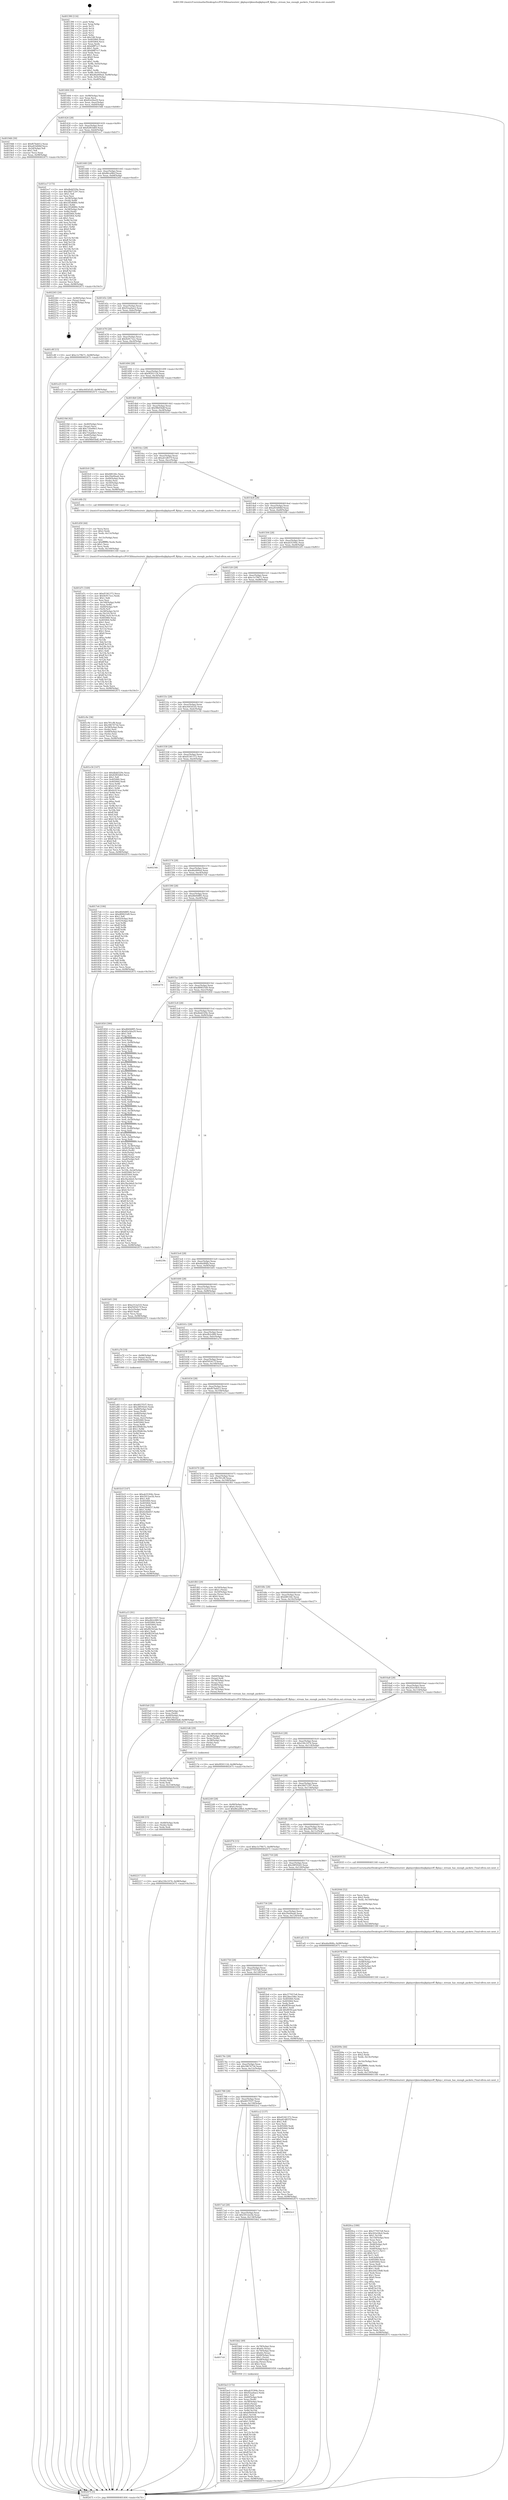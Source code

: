 digraph "0x401390" {
  label = "0x401390 (/mnt/c/Users/mathe/Desktop/tcc/POCII/binaries/extr_ijkplayerijkmediaijkplayerff_ffplay.c_stream_has_enough_packets_Final-ollvm.out::main(0))"
  labelloc = "t"
  node[shape=record]

  Entry [label="",width=0.3,height=0.3,shape=circle,fillcolor=black,style=filled]
  "0x401404" [label="{
     0x401404 [32]\l
     | [instrs]\l
     &nbsp;&nbsp;0x401404 \<+6\>: mov -0x98(%rbp),%eax\l
     &nbsp;&nbsp;0x40140a \<+2\>: mov %eax,%ecx\l
     &nbsp;&nbsp;0x40140c \<+6\>: sub $0x82a56a29,%ecx\l
     &nbsp;&nbsp;0x401412 \<+6\>: mov %eax,-0xac(%rbp)\l
     &nbsp;&nbsp;0x401418 \<+6\>: mov %ecx,-0xb0(%rbp)\l
     &nbsp;&nbsp;0x40141e \<+6\>: je 00000000004019d6 \<main+0x646\>\l
  }"]
  "0x4019d6" [label="{
     0x4019d6 [30]\l
     | [instrs]\l
     &nbsp;&nbsp;0x4019d6 \<+5\>: mov $0xf67bdd12,%eax\l
     &nbsp;&nbsp;0x4019db \<+5\>: mov $0xa81b84bf,%ecx\l
     &nbsp;&nbsp;0x4019e0 \<+3\>: mov -0x2d(%rbp),%dl\l
     &nbsp;&nbsp;0x4019e3 \<+3\>: test $0x1,%dl\l
     &nbsp;&nbsp;0x4019e6 \<+3\>: cmovne %ecx,%eax\l
     &nbsp;&nbsp;0x4019e9 \<+6\>: mov %eax,-0x98(%rbp)\l
     &nbsp;&nbsp;0x4019ef \<+5\>: jmp 0000000000402475 \<main+0x10e5\>\l
  }"]
  "0x401424" [label="{
     0x401424 [28]\l
     | [instrs]\l
     &nbsp;&nbsp;0x401424 \<+5\>: jmp 0000000000401429 \<main+0x99\>\l
     &nbsp;&nbsp;0x401429 \<+6\>: mov -0xac(%rbp),%eax\l
     &nbsp;&nbsp;0x40142f \<+5\>: sub $0x82f03db9,%eax\l
     &nbsp;&nbsp;0x401434 \<+6\>: mov %eax,-0xb4(%rbp)\l
     &nbsp;&nbsp;0x40143a \<+6\>: je 0000000000401ec7 \<main+0xb37\>\l
  }"]
  Exit [label="",width=0.3,height=0.3,shape=circle,fillcolor=black,style=filled,peripheries=2]
  "0x401ec7" [label="{
     0x401ec7 [173]\l
     | [instrs]\l
     &nbsp;&nbsp;0x401ec7 \<+5\>: mov $0xdbdd329e,%eax\l
     &nbsp;&nbsp;0x401ecc \<+5\>: mov $0x28d71297,%ecx\l
     &nbsp;&nbsp;0x401ed1 \<+2\>: mov $0x1,%dl\l
     &nbsp;&nbsp;0x401ed3 \<+2\>: xor %esi,%esi\l
     &nbsp;&nbsp;0x401ed5 \<+4\>: mov -0x58(%rbp),%rdi\l
     &nbsp;&nbsp;0x401ed9 \<+3\>: mov (%rdi),%r8d\l
     &nbsp;&nbsp;0x401edc \<+7\>: sub $0x185d680c,%r8d\l
     &nbsp;&nbsp;0x401ee3 \<+4\>: add $0x1,%r8d\l
     &nbsp;&nbsp;0x401ee7 \<+7\>: add $0x185d680c,%r8d\l
     &nbsp;&nbsp;0x401eee \<+4\>: mov -0x58(%rbp),%rdi\l
     &nbsp;&nbsp;0x401ef2 \<+3\>: mov %r8d,(%rdi)\l
     &nbsp;&nbsp;0x401ef5 \<+8\>: mov 0x405060,%r8d\l
     &nbsp;&nbsp;0x401efd \<+8\>: mov 0x405064,%r9d\l
     &nbsp;&nbsp;0x401f05 \<+3\>: sub $0x1,%esi\l
     &nbsp;&nbsp;0x401f08 \<+3\>: mov %r8d,%r10d\l
     &nbsp;&nbsp;0x401f0b \<+3\>: add %esi,%r10d\l
     &nbsp;&nbsp;0x401f0e \<+4\>: imul %r10d,%r8d\l
     &nbsp;&nbsp;0x401f12 \<+4\>: and $0x1,%r8d\l
     &nbsp;&nbsp;0x401f16 \<+4\>: cmp $0x0,%r8d\l
     &nbsp;&nbsp;0x401f1a \<+4\>: sete %r11b\l
     &nbsp;&nbsp;0x401f1e \<+4\>: cmp $0xa,%r9d\l
     &nbsp;&nbsp;0x401f22 \<+3\>: setl %bl\l
     &nbsp;&nbsp;0x401f25 \<+3\>: mov %r11b,%r14b\l
     &nbsp;&nbsp;0x401f28 \<+4\>: xor $0xff,%r14b\l
     &nbsp;&nbsp;0x401f2c \<+3\>: mov %bl,%r15b\l
     &nbsp;&nbsp;0x401f2f \<+4\>: xor $0xff,%r15b\l
     &nbsp;&nbsp;0x401f33 \<+3\>: xor $0x1,%dl\l
     &nbsp;&nbsp;0x401f36 \<+3\>: mov %r14b,%r12b\l
     &nbsp;&nbsp;0x401f39 \<+4\>: and $0xff,%r12b\l
     &nbsp;&nbsp;0x401f3d \<+3\>: and %dl,%r11b\l
     &nbsp;&nbsp;0x401f40 \<+3\>: mov %r15b,%r13b\l
     &nbsp;&nbsp;0x401f43 \<+4\>: and $0xff,%r13b\l
     &nbsp;&nbsp;0x401f47 \<+2\>: and %dl,%bl\l
     &nbsp;&nbsp;0x401f49 \<+3\>: or %r11b,%r12b\l
     &nbsp;&nbsp;0x401f4c \<+3\>: or %bl,%r13b\l
     &nbsp;&nbsp;0x401f4f \<+3\>: xor %r13b,%r12b\l
     &nbsp;&nbsp;0x401f52 \<+3\>: or %r15b,%r14b\l
     &nbsp;&nbsp;0x401f55 \<+4\>: xor $0xff,%r14b\l
     &nbsp;&nbsp;0x401f59 \<+3\>: or $0x1,%dl\l
     &nbsp;&nbsp;0x401f5c \<+3\>: and %dl,%r14b\l
     &nbsp;&nbsp;0x401f5f \<+3\>: or %r14b,%r12b\l
     &nbsp;&nbsp;0x401f62 \<+4\>: test $0x1,%r12b\l
     &nbsp;&nbsp;0x401f66 \<+3\>: cmovne %ecx,%eax\l
     &nbsp;&nbsp;0x401f69 \<+6\>: mov %eax,-0x98(%rbp)\l
     &nbsp;&nbsp;0x401f6f \<+5\>: jmp 0000000000402475 \<main+0x10e5\>\l
  }"]
  "0x401440" [label="{
     0x401440 [28]\l
     | [instrs]\l
     &nbsp;&nbsp;0x401440 \<+5\>: jmp 0000000000401445 \<main+0xb5\>\l
     &nbsp;&nbsp;0x401445 \<+6\>: mov -0xac(%rbp),%eax\l
     &nbsp;&nbsp;0x40144b \<+5\>: sub $0x86ca98cf,%eax\l
     &nbsp;&nbsp;0x401450 \<+6\>: mov %eax,-0xb8(%rbp)\l
     &nbsp;&nbsp;0x401456 \<+6\>: je 0000000000402265 \<main+0xed5\>\l
  }"]
  "0x402217" [label="{
     0x402217 [15]\l
     | [instrs]\l
     &nbsp;&nbsp;0x402217 \<+10\>: movl $0x230c1074,-0x98(%rbp)\l
     &nbsp;&nbsp;0x402221 \<+5\>: jmp 0000000000402475 \<main+0x10e5\>\l
  }"]
  "0x402265" [label="{
     0x402265 [24]\l
     | [instrs]\l
     &nbsp;&nbsp;0x402265 \<+7\>: mov -0x90(%rbp),%rax\l
     &nbsp;&nbsp;0x40226c \<+2\>: mov (%rax),%eax\l
     &nbsp;&nbsp;0x40226e \<+4\>: lea -0x28(%rbp),%rsp\l
     &nbsp;&nbsp;0x402272 \<+1\>: pop %rbx\l
     &nbsp;&nbsp;0x402273 \<+2\>: pop %r12\l
     &nbsp;&nbsp;0x402275 \<+2\>: pop %r13\l
     &nbsp;&nbsp;0x402277 \<+2\>: pop %r14\l
     &nbsp;&nbsp;0x402279 \<+2\>: pop %r15\l
     &nbsp;&nbsp;0x40227b \<+1\>: pop %rbp\l
     &nbsp;&nbsp;0x40227c \<+1\>: ret\l
  }"]
  "0x40145c" [label="{
     0x40145c [28]\l
     | [instrs]\l
     &nbsp;&nbsp;0x40145c \<+5\>: jmp 0000000000401461 \<main+0xd1\>\l
     &nbsp;&nbsp;0x401461 \<+6\>: mov -0xac(%rbp),%eax\l
     &nbsp;&nbsp;0x401467 \<+5\>: sub $0x92aa0ae2,%eax\l
     &nbsp;&nbsp;0x40146c \<+6\>: mov %eax,-0xbc(%rbp)\l
     &nbsp;&nbsp;0x401472 \<+6\>: je 0000000000401c8f \<main+0x8ff\>\l
  }"]
  "0x402208" [label="{
     0x402208 [15]\l
     | [instrs]\l
     &nbsp;&nbsp;0x402208 \<+4\>: mov -0x48(%rbp),%rdx\l
     &nbsp;&nbsp;0x40220c \<+3\>: mov (%rdx),%rdx\l
     &nbsp;&nbsp;0x40220f \<+3\>: mov %rdx,%rdi\l
     &nbsp;&nbsp;0x402212 \<+5\>: call 0000000000401030 \<free@plt\>\l
     | [calls]\l
     &nbsp;&nbsp;0x401030 \{1\} (unknown)\l
  }"]
  "0x401c8f" [label="{
     0x401c8f [15]\l
     | [instrs]\l
     &nbsp;&nbsp;0x401c8f \<+10\>: movl $0xc1e79b71,-0x98(%rbp)\l
     &nbsp;&nbsp;0x401c99 \<+5\>: jmp 0000000000402475 \<main+0x10e5\>\l
  }"]
  "0x401478" [label="{
     0x401478 [28]\l
     | [instrs]\l
     &nbsp;&nbsp;0x401478 \<+5\>: jmp 000000000040147d \<main+0xed\>\l
     &nbsp;&nbsp;0x40147d \<+6\>: mov -0xac(%rbp),%eax\l
     &nbsp;&nbsp;0x401483 \<+5\>: sub $0x9e917ecc,%eax\l
     &nbsp;&nbsp;0x401488 \<+6\>: mov %eax,-0xc0(%rbp)\l
     &nbsp;&nbsp;0x40148e \<+6\>: je 0000000000401e25 \<main+0xa95\>\l
  }"]
  "0x4021f3" [label="{
     0x4021f3 [21]\l
     | [instrs]\l
     &nbsp;&nbsp;0x4021f3 \<+4\>: mov -0x60(%rbp),%rdx\l
     &nbsp;&nbsp;0x4021f7 \<+3\>: mov (%rdx),%rdx\l
     &nbsp;&nbsp;0x4021fa \<+3\>: mov %rdx,%rdi\l
     &nbsp;&nbsp;0x4021fd \<+6\>: mov %eax,-0x154(%rbp)\l
     &nbsp;&nbsp;0x402203 \<+5\>: call 0000000000401030 \<free@plt\>\l
     | [calls]\l
     &nbsp;&nbsp;0x401030 \{1\} (unknown)\l
  }"]
  "0x401e25" [label="{
     0x401e25 [15]\l
     | [instrs]\l
     &nbsp;&nbsp;0x401e25 \<+10\>: movl $0xc645d1d5,-0x98(%rbp)\l
     &nbsp;&nbsp;0x401e2f \<+5\>: jmp 0000000000402475 \<main+0x10e5\>\l
  }"]
  "0x401494" [label="{
     0x401494 [28]\l
     | [instrs]\l
     &nbsp;&nbsp;0x401494 \<+5\>: jmp 0000000000401499 \<main+0x109\>\l
     &nbsp;&nbsp;0x401499 \<+6\>: mov -0xac(%rbp),%eax\l
     &nbsp;&nbsp;0x40149f \<+5\>: sub $0x9f201124,%eax\l
     &nbsp;&nbsp;0x4014a4 \<+6\>: mov %eax,-0xc4(%rbp)\l
     &nbsp;&nbsp;0x4014aa \<+6\>: je 000000000040218d \<main+0xdfd\>\l
  }"]
  "0x4021d6" [label="{
     0x4021d6 [29]\l
     | [instrs]\l
     &nbsp;&nbsp;0x4021d6 \<+10\>: movabs $0x4030b6,%rdi\l
     &nbsp;&nbsp;0x4021e0 \<+4\>: mov -0x38(%rbp),%rdx\l
     &nbsp;&nbsp;0x4021e4 \<+2\>: mov %eax,(%rdx)\l
     &nbsp;&nbsp;0x4021e6 \<+4\>: mov -0x38(%rbp),%rdx\l
     &nbsp;&nbsp;0x4021ea \<+2\>: mov (%rdx),%esi\l
     &nbsp;&nbsp;0x4021ec \<+2\>: mov $0x0,%al\l
     &nbsp;&nbsp;0x4021ee \<+5\>: call 0000000000401040 \<printf@plt\>\l
     | [calls]\l
     &nbsp;&nbsp;0x401040 \{1\} (unknown)\l
  }"]
  "0x40218d" [label="{
     0x40218d [42]\l
     | [instrs]\l
     &nbsp;&nbsp;0x40218d \<+4\>: mov -0x40(%rbp),%rax\l
     &nbsp;&nbsp;0x402191 \<+2\>: mov (%rax),%ecx\l
     &nbsp;&nbsp;0x402193 \<+6\>: add $0x716a68e5,%ecx\l
     &nbsp;&nbsp;0x402199 \<+3\>: add $0x1,%ecx\l
     &nbsp;&nbsp;0x40219c \<+6\>: sub $0x716a68e5,%ecx\l
     &nbsp;&nbsp;0x4021a2 \<+4\>: mov -0x40(%rbp),%rax\l
     &nbsp;&nbsp;0x4021a6 \<+2\>: mov %ecx,(%rax)\l
     &nbsp;&nbsp;0x4021a8 \<+10\>: movl $0x9fb05bdf,-0x98(%rbp)\l
     &nbsp;&nbsp;0x4021b2 \<+5\>: jmp 0000000000402475 \<main+0x10e5\>\l
  }"]
  "0x4014b0" [label="{
     0x4014b0 [28]\l
     | [instrs]\l
     &nbsp;&nbsp;0x4014b0 \<+5\>: jmp 00000000004014b5 \<main+0x125\>\l
     &nbsp;&nbsp;0x4014b5 \<+6\>: mov -0xac(%rbp),%eax\l
     &nbsp;&nbsp;0x4014bb \<+5\>: sub $0x9fb05bdf,%eax\l
     &nbsp;&nbsp;0x4014c0 \<+6\>: mov %eax,-0xc8(%rbp)\l
     &nbsp;&nbsp;0x4014c6 \<+6\>: je 0000000000401fc0 \<main+0xc30\>\l
  }"]
  "0x4020ca" [label="{
     0x4020ca [180]\l
     | [instrs]\l
     &nbsp;&nbsp;0x4020ca \<+5\>: mov $0x377057e8,%ecx\l
     &nbsp;&nbsp;0x4020cf \<+5\>: mov $0x202e58c0,%edx\l
     &nbsp;&nbsp;0x4020d4 \<+3\>: mov $0x1,%r10b\l
     &nbsp;&nbsp;0x4020d7 \<+6\>: mov -0x150(%rbp),%esi\l
     &nbsp;&nbsp;0x4020dd \<+3\>: imul %eax,%esi\l
     &nbsp;&nbsp;0x4020e0 \<+3\>: movslq %esi,%r8\l
     &nbsp;&nbsp;0x4020e3 \<+4\>: mov -0x48(%rbp),%r9\l
     &nbsp;&nbsp;0x4020e7 \<+3\>: mov (%r9),%r9\l
     &nbsp;&nbsp;0x4020ea \<+4\>: mov -0x40(%rbp),%r11\l
     &nbsp;&nbsp;0x4020ee \<+3\>: movslq (%r11),%r11\l
     &nbsp;&nbsp;0x4020f1 \<+4\>: shl $0x4,%r11\l
     &nbsp;&nbsp;0x4020f5 \<+3\>: add %r11,%r9\l
     &nbsp;&nbsp;0x4020f8 \<+4\>: mov %r8,0x8(%r9)\l
     &nbsp;&nbsp;0x4020fc \<+7\>: mov 0x405060,%eax\l
     &nbsp;&nbsp;0x402103 \<+7\>: mov 0x405064,%esi\l
     &nbsp;&nbsp;0x40210a \<+2\>: mov %eax,%edi\l
     &nbsp;&nbsp;0x40210c \<+6\>: add $0xc04228d8,%edi\l
     &nbsp;&nbsp;0x402112 \<+3\>: sub $0x1,%edi\l
     &nbsp;&nbsp;0x402115 \<+6\>: sub $0xc04228d8,%edi\l
     &nbsp;&nbsp;0x40211b \<+3\>: imul %edi,%eax\l
     &nbsp;&nbsp;0x40211e \<+3\>: and $0x1,%eax\l
     &nbsp;&nbsp;0x402121 \<+3\>: cmp $0x0,%eax\l
     &nbsp;&nbsp;0x402124 \<+3\>: sete %bl\l
     &nbsp;&nbsp;0x402127 \<+3\>: cmp $0xa,%esi\l
     &nbsp;&nbsp;0x40212a \<+4\>: setl %r14b\l
     &nbsp;&nbsp;0x40212e \<+3\>: mov %bl,%r15b\l
     &nbsp;&nbsp;0x402131 \<+4\>: xor $0xff,%r15b\l
     &nbsp;&nbsp;0x402135 \<+3\>: mov %r14b,%r12b\l
     &nbsp;&nbsp;0x402138 \<+4\>: xor $0xff,%r12b\l
     &nbsp;&nbsp;0x40213c \<+4\>: xor $0x1,%r10b\l
     &nbsp;&nbsp;0x402140 \<+3\>: mov %r15b,%r13b\l
     &nbsp;&nbsp;0x402143 \<+4\>: and $0xff,%r13b\l
     &nbsp;&nbsp;0x402147 \<+3\>: and %r10b,%bl\l
     &nbsp;&nbsp;0x40214a \<+3\>: mov %r12b,%al\l
     &nbsp;&nbsp;0x40214d \<+2\>: and $0xff,%al\l
     &nbsp;&nbsp;0x40214f \<+3\>: and %r10b,%r14b\l
     &nbsp;&nbsp;0x402152 \<+3\>: or %bl,%r13b\l
     &nbsp;&nbsp;0x402155 \<+3\>: or %r14b,%al\l
     &nbsp;&nbsp;0x402158 \<+3\>: xor %al,%r13b\l
     &nbsp;&nbsp;0x40215b \<+3\>: or %r12b,%r15b\l
     &nbsp;&nbsp;0x40215e \<+4\>: xor $0xff,%r15b\l
     &nbsp;&nbsp;0x402162 \<+4\>: or $0x1,%r10b\l
     &nbsp;&nbsp;0x402166 \<+3\>: and %r10b,%r15b\l
     &nbsp;&nbsp;0x402169 \<+3\>: or %r15b,%r13b\l
     &nbsp;&nbsp;0x40216c \<+4\>: test $0x1,%r13b\l
     &nbsp;&nbsp;0x402170 \<+3\>: cmovne %edx,%ecx\l
     &nbsp;&nbsp;0x402173 \<+6\>: mov %ecx,-0x98(%rbp)\l
     &nbsp;&nbsp;0x402179 \<+5\>: jmp 0000000000402475 \<main+0x10e5\>\l
  }"]
  "0x401fc0" [label="{
     0x401fc0 [36]\l
     | [instrs]\l
     &nbsp;&nbsp;0x401fc0 \<+5\>: mov $0xfd8144c,%eax\l
     &nbsp;&nbsp;0x401fc5 \<+5\>: mov $0x29a09aa6,%ecx\l
     &nbsp;&nbsp;0x401fca \<+4\>: mov -0x40(%rbp),%rdx\l
     &nbsp;&nbsp;0x401fce \<+2\>: mov (%rdx),%esi\l
     &nbsp;&nbsp;0x401fd0 \<+4\>: mov -0x50(%rbp),%rdx\l
     &nbsp;&nbsp;0x401fd4 \<+2\>: cmp (%rdx),%esi\l
     &nbsp;&nbsp;0x401fd6 \<+3\>: cmovl %ecx,%eax\l
     &nbsp;&nbsp;0x401fd9 \<+6\>: mov %eax,-0x98(%rbp)\l
     &nbsp;&nbsp;0x401fdf \<+5\>: jmp 0000000000402475 \<main+0x10e5\>\l
  }"]
  "0x4014cc" [label="{
     0x4014cc [28]\l
     | [instrs]\l
     &nbsp;&nbsp;0x4014cc \<+5\>: jmp 00000000004014d1 \<main+0x141\>\l
     &nbsp;&nbsp;0x4014d1 \<+6\>: mov -0xac(%rbp),%eax\l
     &nbsp;&nbsp;0x4014d7 \<+5\>: sub $0xa61d837f,%eax\l
     &nbsp;&nbsp;0x4014dc \<+6\>: mov %eax,-0xcc(%rbp)\l
     &nbsp;&nbsp;0x4014e2 \<+6\>: je 0000000000401d4b \<main+0x9bb\>\l
  }"]
  "0x40209e" [label="{
     0x40209e [44]\l
     | [instrs]\l
     &nbsp;&nbsp;0x40209e \<+2\>: xor %ecx,%ecx\l
     &nbsp;&nbsp;0x4020a0 \<+5\>: mov $0x2,%edx\l
     &nbsp;&nbsp;0x4020a5 \<+6\>: mov %edx,-0x14c(%rbp)\l
     &nbsp;&nbsp;0x4020ab \<+1\>: cltd\l
     &nbsp;&nbsp;0x4020ac \<+6\>: mov -0x14c(%rbp),%esi\l
     &nbsp;&nbsp;0x4020b2 \<+2\>: idiv %esi\l
     &nbsp;&nbsp;0x4020b4 \<+6\>: imul $0xfffffffe,%edx,%edx\l
     &nbsp;&nbsp;0x4020ba \<+3\>: sub $0x1,%ecx\l
     &nbsp;&nbsp;0x4020bd \<+2\>: sub %ecx,%edx\l
     &nbsp;&nbsp;0x4020bf \<+6\>: mov %edx,-0x150(%rbp)\l
     &nbsp;&nbsp;0x4020c5 \<+5\>: call 0000000000401160 \<next_i\>\l
     | [calls]\l
     &nbsp;&nbsp;0x401160 \{1\} (/mnt/c/Users/mathe/Desktop/tcc/POCII/binaries/extr_ijkplayerijkmediaijkplayerff_ffplay.c_stream_has_enough_packets_Final-ollvm.out::next_i)\l
  }"]
  "0x401d4b" [label="{
     0x401d4b [5]\l
     | [instrs]\l
     &nbsp;&nbsp;0x401d4b \<+5\>: call 0000000000401160 \<next_i\>\l
     | [calls]\l
     &nbsp;&nbsp;0x401160 \{1\} (/mnt/c/Users/mathe/Desktop/tcc/POCII/binaries/extr_ijkplayerijkmediaijkplayerff_ffplay.c_stream_has_enough_packets_Final-ollvm.out::next_i)\l
  }"]
  "0x4014e8" [label="{
     0x4014e8 [28]\l
     | [instrs]\l
     &nbsp;&nbsp;0x4014e8 \<+5\>: jmp 00000000004014ed \<main+0x15d\>\l
     &nbsp;&nbsp;0x4014ed \<+6\>: mov -0xac(%rbp),%eax\l
     &nbsp;&nbsp;0x4014f3 \<+5\>: sub $0xa81b84bf,%eax\l
     &nbsp;&nbsp;0x4014f8 \<+6\>: mov %eax,-0xd0(%rbp)\l
     &nbsp;&nbsp;0x4014fe \<+6\>: je 00000000004019f4 \<main+0x664\>\l
  }"]
  "0x402078" [label="{
     0x402078 [38]\l
     | [instrs]\l
     &nbsp;&nbsp;0x402078 \<+6\>: mov -0x148(%rbp),%ecx\l
     &nbsp;&nbsp;0x40207e \<+3\>: imul %eax,%ecx\l
     &nbsp;&nbsp;0x402081 \<+4\>: mov -0x48(%rbp),%r8\l
     &nbsp;&nbsp;0x402085 \<+3\>: mov (%r8),%r8\l
     &nbsp;&nbsp;0x402088 \<+4\>: mov -0x40(%rbp),%r9\l
     &nbsp;&nbsp;0x40208c \<+3\>: movslq (%r9),%r9\l
     &nbsp;&nbsp;0x40208f \<+4\>: shl $0x4,%r9\l
     &nbsp;&nbsp;0x402093 \<+3\>: add %r9,%r8\l
     &nbsp;&nbsp;0x402096 \<+3\>: mov %ecx,(%r8)\l
     &nbsp;&nbsp;0x402099 \<+5\>: call 0000000000401160 \<next_i\>\l
     | [calls]\l
     &nbsp;&nbsp;0x401160 \{1\} (/mnt/c/Users/mathe/Desktop/tcc/POCII/binaries/extr_ijkplayerijkmediaijkplayerff_ffplay.c_stream_has_enough_packets_Final-ollvm.out::next_i)\l
  }"]
  "0x4019f4" [label="{
     0x4019f4\l
  }", style=dashed]
  "0x401504" [label="{
     0x401504 [28]\l
     | [instrs]\l
     &nbsp;&nbsp;0x401504 \<+5\>: jmp 0000000000401509 \<main+0x179\>\l
     &nbsp;&nbsp;0x401509 \<+6\>: mov -0xac(%rbp),%eax\l
     &nbsp;&nbsp;0x40150f \<+5\>: sub $0xab35304c,%eax\l
     &nbsp;&nbsp;0x401514 \<+6\>: mov %eax,-0xd4(%rbp)\l
     &nbsp;&nbsp;0x40151a \<+6\>: je 00000000004022f5 \<main+0xf65\>\l
  }"]
  "0x402044" [label="{
     0x402044 [52]\l
     | [instrs]\l
     &nbsp;&nbsp;0x402044 \<+2\>: xor %ecx,%ecx\l
     &nbsp;&nbsp;0x402046 \<+5\>: mov $0x2,%edx\l
     &nbsp;&nbsp;0x40204b \<+6\>: mov %edx,-0x144(%rbp)\l
     &nbsp;&nbsp;0x402051 \<+1\>: cltd\l
     &nbsp;&nbsp;0x402052 \<+6\>: mov -0x144(%rbp),%esi\l
     &nbsp;&nbsp;0x402058 \<+2\>: idiv %esi\l
     &nbsp;&nbsp;0x40205a \<+6\>: imul $0xfffffffe,%edx,%edx\l
     &nbsp;&nbsp;0x402060 \<+2\>: mov %ecx,%edi\l
     &nbsp;&nbsp;0x402062 \<+2\>: sub %edx,%edi\l
     &nbsp;&nbsp;0x402064 \<+2\>: mov %ecx,%edx\l
     &nbsp;&nbsp;0x402066 \<+3\>: sub $0x1,%edx\l
     &nbsp;&nbsp;0x402069 \<+2\>: add %edx,%edi\l
     &nbsp;&nbsp;0x40206b \<+2\>: sub %edi,%ecx\l
     &nbsp;&nbsp;0x40206d \<+6\>: mov %ecx,-0x148(%rbp)\l
     &nbsp;&nbsp;0x402073 \<+5\>: call 0000000000401160 \<next_i\>\l
     | [calls]\l
     &nbsp;&nbsp;0x401160 \{1\} (/mnt/c/Users/mathe/Desktop/tcc/POCII/binaries/extr_ijkplayerijkmediaijkplayerff_ffplay.c_stream_has_enough_packets_Final-ollvm.out::next_i)\l
  }"]
  "0x4022f5" [label="{
     0x4022f5\l
  }", style=dashed]
  "0x401520" [label="{
     0x401520 [28]\l
     | [instrs]\l
     &nbsp;&nbsp;0x401520 \<+5\>: jmp 0000000000401525 \<main+0x195\>\l
     &nbsp;&nbsp;0x401525 \<+6\>: mov -0xac(%rbp),%eax\l
     &nbsp;&nbsp;0x40152b \<+5\>: sub $0xc1e79b71,%eax\l
     &nbsp;&nbsp;0x401530 \<+6\>: mov %eax,-0xd8(%rbp)\l
     &nbsp;&nbsp;0x401536 \<+6\>: je 0000000000401c9e \<main+0x90e\>\l
  }"]
  "0x401fa0" [label="{
     0x401fa0 [32]\l
     | [instrs]\l
     &nbsp;&nbsp;0x401fa0 \<+4\>: mov -0x48(%rbp),%rdi\l
     &nbsp;&nbsp;0x401fa4 \<+3\>: mov %rax,(%rdi)\l
     &nbsp;&nbsp;0x401fa7 \<+4\>: mov -0x40(%rbp),%rax\l
     &nbsp;&nbsp;0x401fab \<+6\>: movl $0x0,(%rax)\l
     &nbsp;&nbsp;0x401fb1 \<+10\>: movl $0x9fb05bdf,-0x98(%rbp)\l
     &nbsp;&nbsp;0x401fbb \<+5\>: jmp 0000000000402475 \<main+0x10e5\>\l
  }"]
  "0x401c9e" [label="{
     0x401c9e [36]\l
     | [instrs]\l
     &nbsp;&nbsp;0x401c9e \<+5\>: mov $0x781cf8,%eax\l
     &nbsp;&nbsp;0x401ca3 \<+5\>: mov $0x3967473d,%ecx\l
     &nbsp;&nbsp;0x401ca8 \<+4\>: mov -0x58(%rbp),%rdx\l
     &nbsp;&nbsp;0x401cac \<+2\>: mov (%rdx),%esi\l
     &nbsp;&nbsp;0x401cae \<+4\>: mov -0x68(%rbp),%rdx\l
     &nbsp;&nbsp;0x401cb2 \<+2\>: cmp (%rdx),%esi\l
     &nbsp;&nbsp;0x401cb4 \<+3\>: cmovl %ecx,%eax\l
     &nbsp;&nbsp;0x401cb7 \<+6\>: mov %eax,-0x98(%rbp)\l
     &nbsp;&nbsp;0x401cbd \<+5\>: jmp 0000000000402475 \<main+0x10e5\>\l
  }"]
  "0x40153c" [label="{
     0x40153c [28]\l
     | [instrs]\l
     &nbsp;&nbsp;0x40153c \<+5\>: jmp 0000000000401541 \<main+0x1b1\>\l
     &nbsp;&nbsp;0x401541 \<+6\>: mov -0xac(%rbp),%eax\l
     &nbsp;&nbsp;0x401547 \<+5\>: sub $0xc645d1d5,%eax\l
     &nbsp;&nbsp;0x40154c \<+6\>: mov %eax,-0xdc(%rbp)\l
     &nbsp;&nbsp;0x401552 \<+6\>: je 0000000000401e34 \<main+0xaa4\>\l
  }"]
  "0x401d7c" [label="{
     0x401d7c [169]\l
     | [instrs]\l
     &nbsp;&nbsp;0x401d7c \<+5\>: mov $0xd5341372,%ecx\l
     &nbsp;&nbsp;0x401d81 \<+5\>: mov $0x9e917ecc,%edx\l
     &nbsp;&nbsp;0x401d86 \<+3\>: mov $0x1,%dil\l
     &nbsp;&nbsp;0x401d89 \<+2\>: xor %esi,%esi\l
     &nbsp;&nbsp;0x401d8b \<+7\>: mov -0x140(%rbp),%r8d\l
     &nbsp;&nbsp;0x401d92 \<+4\>: imul %eax,%r8d\l
     &nbsp;&nbsp;0x401d96 \<+4\>: mov -0x60(%rbp),%r9\l
     &nbsp;&nbsp;0x401d9a \<+3\>: mov (%r9),%r9\l
     &nbsp;&nbsp;0x401d9d \<+4\>: mov -0x58(%rbp),%r10\l
     &nbsp;&nbsp;0x401da1 \<+3\>: movslq (%r10),%r10\l
     &nbsp;&nbsp;0x401da4 \<+4\>: mov %r8d,(%r9,%r10,4)\l
     &nbsp;&nbsp;0x401da8 \<+7\>: mov 0x405060,%eax\l
     &nbsp;&nbsp;0x401daf \<+8\>: mov 0x405064,%r8d\l
     &nbsp;&nbsp;0x401db7 \<+3\>: sub $0x1,%esi\l
     &nbsp;&nbsp;0x401dba \<+3\>: mov %eax,%r11d\l
     &nbsp;&nbsp;0x401dbd \<+3\>: add %esi,%r11d\l
     &nbsp;&nbsp;0x401dc0 \<+4\>: imul %r11d,%eax\l
     &nbsp;&nbsp;0x401dc4 \<+3\>: and $0x1,%eax\l
     &nbsp;&nbsp;0x401dc7 \<+3\>: cmp $0x0,%eax\l
     &nbsp;&nbsp;0x401dca \<+3\>: sete %bl\l
     &nbsp;&nbsp;0x401dcd \<+4\>: cmp $0xa,%r8d\l
     &nbsp;&nbsp;0x401dd1 \<+4\>: setl %r14b\l
     &nbsp;&nbsp;0x401dd5 \<+3\>: mov %bl,%r15b\l
     &nbsp;&nbsp;0x401dd8 \<+4\>: xor $0xff,%r15b\l
     &nbsp;&nbsp;0x401ddc \<+3\>: mov %r14b,%r12b\l
     &nbsp;&nbsp;0x401ddf \<+4\>: xor $0xff,%r12b\l
     &nbsp;&nbsp;0x401de3 \<+4\>: xor $0x1,%dil\l
     &nbsp;&nbsp;0x401de7 \<+3\>: mov %r15b,%r13b\l
     &nbsp;&nbsp;0x401dea \<+4\>: and $0xff,%r13b\l
     &nbsp;&nbsp;0x401dee \<+3\>: and %dil,%bl\l
     &nbsp;&nbsp;0x401df1 \<+3\>: mov %r12b,%al\l
     &nbsp;&nbsp;0x401df4 \<+2\>: and $0xff,%al\l
     &nbsp;&nbsp;0x401df6 \<+3\>: and %dil,%r14b\l
     &nbsp;&nbsp;0x401df9 \<+3\>: or %bl,%r13b\l
     &nbsp;&nbsp;0x401dfc \<+3\>: or %r14b,%al\l
     &nbsp;&nbsp;0x401dff \<+3\>: xor %al,%r13b\l
     &nbsp;&nbsp;0x401e02 \<+3\>: or %r12b,%r15b\l
     &nbsp;&nbsp;0x401e05 \<+4\>: xor $0xff,%r15b\l
     &nbsp;&nbsp;0x401e09 \<+4\>: or $0x1,%dil\l
     &nbsp;&nbsp;0x401e0d \<+3\>: and %dil,%r15b\l
     &nbsp;&nbsp;0x401e10 \<+3\>: or %r15b,%r13b\l
     &nbsp;&nbsp;0x401e13 \<+4\>: test $0x1,%r13b\l
     &nbsp;&nbsp;0x401e17 \<+3\>: cmovne %edx,%ecx\l
     &nbsp;&nbsp;0x401e1a \<+6\>: mov %ecx,-0x98(%rbp)\l
     &nbsp;&nbsp;0x401e20 \<+5\>: jmp 0000000000402475 \<main+0x10e5\>\l
  }"]
  "0x401e34" [label="{
     0x401e34 [147]\l
     | [instrs]\l
     &nbsp;&nbsp;0x401e34 \<+5\>: mov $0xdbdd329e,%eax\l
     &nbsp;&nbsp;0x401e39 \<+5\>: mov $0x82f03db9,%ecx\l
     &nbsp;&nbsp;0x401e3e \<+2\>: mov $0x1,%dl\l
     &nbsp;&nbsp;0x401e40 \<+7\>: mov 0x405060,%esi\l
     &nbsp;&nbsp;0x401e47 \<+7\>: mov 0x405064,%edi\l
     &nbsp;&nbsp;0x401e4e \<+3\>: mov %esi,%r8d\l
     &nbsp;&nbsp;0x401e51 \<+7\>: sub $0x4c013cac,%r8d\l
     &nbsp;&nbsp;0x401e58 \<+4\>: sub $0x1,%r8d\l
     &nbsp;&nbsp;0x401e5c \<+7\>: add $0x4c013cac,%r8d\l
     &nbsp;&nbsp;0x401e63 \<+4\>: imul %r8d,%esi\l
     &nbsp;&nbsp;0x401e67 \<+3\>: and $0x1,%esi\l
     &nbsp;&nbsp;0x401e6a \<+3\>: cmp $0x0,%esi\l
     &nbsp;&nbsp;0x401e6d \<+4\>: sete %r9b\l
     &nbsp;&nbsp;0x401e71 \<+3\>: cmp $0xa,%edi\l
     &nbsp;&nbsp;0x401e74 \<+4\>: setl %r10b\l
     &nbsp;&nbsp;0x401e78 \<+3\>: mov %r9b,%r11b\l
     &nbsp;&nbsp;0x401e7b \<+4\>: xor $0xff,%r11b\l
     &nbsp;&nbsp;0x401e7f \<+3\>: mov %r10b,%bl\l
     &nbsp;&nbsp;0x401e82 \<+3\>: xor $0xff,%bl\l
     &nbsp;&nbsp;0x401e85 \<+3\>: xor $0x0,%dl\l
     &nbsp;&nbsp;0x401e88 \<+3\>: mov %r11b,%r14b\l
     &nbsp;&nbsp;0x401e8b \<+4\>: and $0x0,%r14b\l
     &nbsp;&nbsp;0x401e8f \<+3\>: and %dl,%r9b\l
     &nbsp;&nbsp;0x401e92 \<+3\>: mov %bl,%r15b\l
     &nbsp;&nbsp;0x401e95 \<+4\>: and $0x0,%r15b\l
     &nbsp;&nbsp;0x401e99 \<+3\>: and %dl,%r10b\l
     &nbsp;&nbsp;0x401e9c \<+3\>: or %r9b,%r14b\l
     &nbsp;&nbsp;0x401e9f \<+3\>: or %r10b,%r15b\l
     &nbsp;&nbsp;0x401ea2 \<+3\>: xor %r15b,%r14b\l
     &nbsp;&nbsp;0x401ea5 \<+3\>: or %bl,%r11b\l
     &nbsp;&nbsp;0x401ea8 \<+4\>: xor $0xff,%r11b\l
     &nbsp;&nbsp;0x401eac \<+3\>: or $0x0,%dl\l
     &nbsp;&nbsp;0x401eaf \<+3\>: and %dl,%r11b\l
     &nbsp;&nbsp;0x401eb2 \<+3\>: or %r11b,%r14b\l
     &nbsp;&nbsp;0x401eb5 \<+4\>: test $0x1,%r14b\l
     &nbsp;&nbsp;0x401eb9 \<+3\>: cmovne %ecx,%eax\l
     &nbsp;&nbsp;0x401ebc \<+6\>: mov %eax,-0x98(%rbp)\l
     &nbsp;&nbsp;0x401ec2 \<+5\>: jmp 0000000000402475 \<main+0x10e5\>\l
  }"]
  "0x401558" [label="{
     0x401558 [28]\l
     | [instrs]\l
     &nbsp;&nbsp;0x401558 \<+5\>: jmp 000000000040155d \<main+0x1cd\>\l
     &nbsp;&nbsp;0x40155d \<+6\>: mov -0xac(%rbp),%eax\l
     &nbsp;&nbsp;0x401563 \<+5\>: sub $0xd5341372,%eax\l
     &nbsp;&nbsp;0x401568 \<+6\>: mov %eax,-0xe0(%rbp)\l
     &nbsp;&nbsp;0x40156e \<+6\>: je 0000000000402346 \<main+0xfb6\>\l
  }"]
  "0x401d50" [label="{
     0x401d50 [44]\l
     | [instrs]\l
     &nbsp;&nbsp;0x401d50 \<+2\>: xor %ecx,%ecx\l
     &nbsp;&nbsp;0x401d52 \<+5\>: mov $0x2,%edx\l
     &nbsp;&nbsp;0x401d57 \<+6\>: mov %edx,-0x13c(%rbp)\l
     &nbsp;&nbsp;0x401d5d \<+1\>: cltd\l
     &nbsp;&nbsp;0x401d5e \<+6\>: mov -0x13c(%rbp),%esi\l
     &nbsp;&nbsp;0x401d64 \<+2\>: idiv %esi\l
     &nbsp;&nbsp;0x401d66 \<+6\>: imul $0xfffffffe,%edx,%edx\l
     &nbsp;&nbsp;0x401d6c \<+3\>: sub $0x1,%ecx\l
     &nbsp;&nbsp;0x401d6f \<+2\>: sub %ecx,%edx\l
     &nbsp;&nbsp;0x401d71 \<+6\>: mov %edx,-0x140(%rbp)\l
     &nbsp;&nbsp;0x401d77 \<+5\>: call 0000000000401160 \<next_i\>\l
     | [calls]\l
     &nbsp;&nbsp;0x401160 \{1\} (/mnt/c/Users/mathe/Desktop/tcc/POCII/binaries/extr_ijkplayerijkmediaijkplayerff_ffplay.c_stream_has_enough_packets_Final-ollvm.out::next_i)\l
  }"]
  "0x402346" [label="{
     0x402346\l
  }", style=dashed]
  "0x401574" [label="{
     0x401574 [28]\l
     | [instrs]\l
     &nbsp;&nbsp;0x401574 \<+5\>: jmp 0000000000401579 \<main+0x1e9\>\l
     &nbsp;&nbsp;0x401579 \<+6\>: mov -0xac(%rbp),%eax\l
     &nbsp;&nbsp;0x40157f \<+5\>: sub $0xd6a000a4,%eax\l
     &nbsp;&nbsp;0x401584 \<+6\>: mov %eax,-0xe4(%rbp)\l
     &nbsp;&nbsp;0x40158a \<+6\>: je 00000000004017e6 \<main+0x456\>\l
  }"]
  "0x401be3" [label="{
     0x401be3 [172]\l
     | [instrs]\l
     &nbsp;&nbsp;0x401be3 \<+5\>: mov $0xab35304c,%ecx\l
     &nbsp;&nbsp;0x401be8 \<+5\>: mov $0x92aa0ae2,%edx\l
     &nbsp;&nbsp;0x401bed \<+3\>: mov $0x1,%sil\l
     &nbsp;&nbsp;0x401bf0 \<+4\>: mov -0x60(%rbp),%rdi\l
     &nbsp;&nbsp;0x401bf4 \<+3\>: mov %rax,(%rdi)\l
     &nbsp;&nbsp;0x401bf7 \<+4\>: mov -0x58(%rbp),%rax\l
     &nbsp;&nbsp;0x401bfb \<+6\>: movl $0x0,(%rax)\l
     &nbsp;&nbsp;0x401c01 \<+8\>: mov 0x405060,%r8d\l
     &nbsp;&nbsp;0x401c09 \<+8\>: mov 0x405064,%r9d\l
     &nbsp;&nbsp;0x401c11 \<+3\>: mov %r8d,%r10d\l
     &nbsp;&nbsp;0x401c14 \<+7\>: sub $0xb0649c0f,%r10d\l
     &nbsp;&nbsp;0x401c1b \<+4\>: sub $0x1,%r10d\l
     &nbsp;&nbsp;0x401c1f \<+7\>: add $0xb0649c0f,%r10d\l
     &nbsp;&nbsp;0x401c26 \<+4\>: imul %r10d,%r8d\l
     &nbsp;&nbsp;0x401c2a \<+4\>: and $0x1,%r8d\l
     &nbsp;&nbsp;0x401c2e \<+4\>: cmp $0x0,%r8d\l
     &nbsp;&nbsp;0x401c32 \<+4\>: sete %r11b\l
     &nbsp;&nbsp;0x401c36 \<+4\>: cmp $0xa,%r9d\l
     &nbsp;&nbsp;0x401c3a \<+3\>: setl %bl\l
     &nbsp;&nbsp;0x401c3d \<+3\>: mov %r11b,%r14b\l
     &nbsp;&nbsp;0x401c40 \<+4\>: xor $0xff,%r14b\l
     &nbsp;&nbsp;0x401c44 \<+3\>: mov %bl,%r15b\l
     &nbsp;&nbsp;0x401c47 \<+4\>: xor $0xff,%r15b\l
     &nbsp;&nbsp;0x401c4b \<+4\>: xor $0x1,%sil\l
     &nbsp;&nbsp;0x401c4f \<+3\>: mov %r14b,%r12b\l
     &nbsp;&nbsp;0x401c52 \<+4\>: and $0xff,%r12b\l
     &nbsp;&nbsp;0x401c56 \<+3\>: and %sil,%r11b\l
     &nbsp;&nbsp;0x401c59 \<+3\>: mov %r15b,%r13b\l
     &nbsp;&nbsp;0x401c5c \<+4\>: and $0xff,%r13b\l
     &nbsp;&nbsp;0x401c60 \<+3\>: and %sil,%bl\l
     &nbsp;&nbsp;0x401c63 \<+3\>: or %r11b,%r12b\l
     &nbsp;&nbsp;0x401c66 \<+3\>: or %bl,%r13b\l
     &nbsp;&nbsp;0x401c69 \<+3\>: xor %r13b,%r12b\l
     &nbsp;&nbsp;0x401c6c \<+3\>: or %r15b,%r14b\l
     &nbsp;&nbsp;0x401c6f \<+4\>: xor $0xff,%r14b\l
     &nbsp;&nbsp;0x401c73 \<+4\>: or $0x1,%sil\l
     &nbsp;&nbsp;0x401c77 \<+3\>: and %sil,%r14b\l
     &nbsp;&nbsp;0x401c7a \<+3\>: or %r14b,%r12b\l
     &nbsp;&nbsp;0x401c7d \<+4\>: test $0x1,%r12b\l
     &nbsp;&nbsp;0x401c81 \<+3\>: cmovne %edx,%ecx\l
     &nbsp;&nbsp;0x401c84 \<+6\>: mov %ecx,-0x98(%rbp)\l
     &nbsp;&nbsp;0x401c8a \<+5\>: jmp 0000000000402475 \<main+0x10e5\>\l
  }"]
  "0x4017e6" [label="{
     0x4017e6 [106]\l
     | [instrs]\l
     &nbsp;&nbsp;0x4017e6 \<+5\>: mov $0xd6b9d8f5,%eax\l
     &nbsp;&nbsp;0x4017eb \<+5\>: mov $0xd89025d9,%ecx\l
     &nbsp;&nbsp;0x4017f0 \<+2\>: mov $0x1,%dl\l
     &nbsp;&nbsp;0x4017f2 \<+7\>: mov -0x92(%rbp),%sil\l
     &nbsp;&nbsp;0x4017f9 \<+7\>: mov -0x91(%rbp),%dil\l
     &nbsp;&nbsp;0x401800 \<+3\>: mov %sil,%r8b\l
     &nbsp;&nbsp;0x401803 \<+4\>: xor $0xff,%r8b\l
     &nbsp;&nbsp;0x401807 \<+3\>: mov %dil,%r9b\l
     &nbsp;&nbsp;0x40180a \<+4\>: xor $0xff,%r9b\l
     &nbsp;&nbsp;0x40180e \<+3\>: xor $0x1,%dl\l
     &nbsp;&nbsp;0x401811 \<+3\>: mov %r8b,%r10b\l
     &nbsp;&nbsp;0x401814 \<+4\>: and $0xff,%r10b\l
     &nbsp;&nbsp;0x401818 \<+3\>: and %dl,%sil\l
     &nbsp;&nbsp;0x40181b \<+3\>: mov %r9b,%r11b\l
     &nbsp;&nbsp;0x40181e \<+4\>: and $0xff,%r11b\l
     &nbsp;&nbsp;0x401822 \<+3\>: and %dl,%dil\l
     &nbsp;&nbsp;0x401825 \<+3\>: or %sil,%r10b\l
     &nbsp;&nbsp;0x401828 \<+3\>: or %dil,%r11b\l
     &nbsp;&nbsp;0x40182b \<+3\>: xor %r11b,%r10b\l
     &nbsp;&nbsp;0x40182e \<+3\>: or %r9b,%r8b\l
     &nbsp;&nbsp;0x401831 \<+4\>: xor $0xff,%r8b\l
     &nbsp;&nbsp;0x401835 \<+3\>: or $0x1,%dl\l
     &nbsp;&nbsp;0x401838 \<+3\>: and %dl,%r8b\l
     &nbsp;&nbsp;0x40183b \<+3\>: or %r8b,%r10b\l
     &nbsp;&nbsp;0x40183e \<+4\>: test $0x1,%r10b\l
     &nbsp;&nbsp;0x401842 \<+3\>: cmovne %ecx,%eax\l
     &nbsp;&nbsp;0x401845 \<+6\>: mov %eax,-0x98(%rbp)\l
     &nbsp;&nbsp;0x40184b \<+5\>: jmp 0000000000402475 \<main+0x10e5\>\l
  }"]
  "0x401590" [label="{
     0x401590 [28]\l
     | [instrs]\l
     &nbsp;&nbsp;0x401590 \<+5\>: jmp 0000000000401595 \<main+0x205\>\l
     &nbsp;&nbsp;0x401595 \<+6\>: mov -0xac(%rbp),%eax\l
     &nbsp;&nbsp;0x40159b \<+5\>: sub $0xd6b9d8f5,%eax\l
     &nbsp;&nbsp;0x4015a0 \<+6\>: mov %eax,-0xe8(%rbp)\l
     &nbsp;&nbsp;0x4015a6 \<+6\>: je 000000000040227d \<main+0xeed\>\l
  }"]
  "0x402475" [label="{
     0x402475 [5]\l
     | [instrs]\l
     &nbsp;&nbsp;0x402475 \<+5\>: jmp 0000000000401404 \<main+0x74\>\l
  }"]
  "0x401390" [label="{
     0x401390 [116]\l
     | [instrs]\l
     &nbsp;&nbsp;0x401390 \<+1\>: push %rbp\l
     &nbsp;&nbsp;0x401391 \<+3\>: mov %rsp,%rbp\l
     &nbsp;&nbsp;0x401394 \<+2\>: push %r15\l
     &nbsp;&nbsp;0x401396 \<+2\>: push %r14\l
     &nbsp;&nbsp;0x401398 \<+2\>: push %r13\l
     &nbsp;&nbsp;0x40139a \<+2\>: push %r12\l
     &nbsp;&nbsp;0x40139c \<+1\>: push %rbx\l
     &nbsp;&nbsp;0x40139d \<+7\>: sub $0x148,%rsp\l
     &nbsp;&nbsp;0x4013a4 \<+7\>: mov 0x405060,%eax\l
     &nbsp;&nbsp;0x4013ab \<+7\>: mov 0x405064,%ecx\l
     &nbsp;&nbsp;0x4013b2 \<+2\>: mov %eax,%edx\l
     &nbsp;&nbsp;0x4013b4 \<+6\>: sub $0xb8ff7cc7,%edx\l
     &nbsp;&nbsp;0x4013ba \<+3\>: sub $0x1,%edx\l
     &nbsp;&nbsp;0x4013bd \<+6\>: add $0xb8ff7cc7,%edx\l
     &nbsp;&nbsp;0x4013c3 \<+3\>: imul %edx,%eax\l
     &nbsp;&nbsp;0x4013c6 \<+3\>: and $0x1,%eax\l
     &nbsp;&nbsp;0x4013c9 \<+3\>: cmp $0x0,%eax\l
     &nbsp;&nbsp;0x4013cc \<+4\>: sete %r8b\l
     &nbsp;&nbsp;0x4013d0 \<+4\>: and $0x1,%r8b\l
     &nbsp;&nbsp;0x4013d4 \<+7\>: mov %r8b,-0x92(%rbp)\l
     &nbsp;&nbsp;0x4013db \<+3\>: cmp $0xa,%ecx\l
     &nbsp;&nbsp;0x4013de \<+4\>: setl %r8b\l
     &nbsp;&nbsp;0x4013e2 \<+4\>: and $0x1,%r8b\l
     &nbsp;&nbsp;0x4013e6 \<+7\>: mov %r8b,-0x91(%rbp)\l
     &nbsp;&nbsp;0x4013ed \<+10\>: movl $0xd6a000a4,-0x98(%rbp)\l
     &nbsp;&nbsp;0x4013f7 \<+6\>: mov %edi,-0x9c(%rbp)\l
     &nbsp;&nbsp;0x4013fd \<+7\>: mov %rsi,-0xa8(%rbp)\l
  }"]
  "0x4017c0" [label="{
     0x4017c0\l
  }", style=dashed]
  "0x40227d" [label="{
     0x40227d\l
  }", style=dashed]
  "0x4015ac" [label="{
     0x4015ac [28]\l
     | [instrs]\l
     &nbsp;&nbsp;0x4015ac \<+5\>: jmp 00000000004015b1 \<main+0x221\>\l
     &nbsp;&nbsp;0x4015b1 \<+6\>: mov -0xac(%rbp),%eax\l
     &nbsp;&nbsp;0x4015b7 \<+5\>: sub $0xd89025d9,%eax\l
     &nbsp;&nbsp;0x4015bc \<+6\>: mov %eax,-0xec(%rbp)\l
     &nbsp;&nbsp;0x4015c2 \<+6\>: je 0000000000401850 \<main+0x4c0\>\l
  }"]
  "0x401bb2" [label="{
     0x401bb2 [49]\l
     | [instrs]\l
     &nbsp;&nbsp;0x401bb2 \<+4\>: mov -0x78(%rbp),%rax\l
     &nbsp;&nbsp;0x401bb6 \<+6\>: movl $0x64,(%rax)\l
     &nbsp;&nbsp;0x401bbc \<+4\>: mov -0x70(%rbp),%rax\l
     &nbsp;&nbsp;0x401bc0 \<+6\>: movl $0x64,(%rax)\l
     &nbsp;&nbsp;0x401bc6 \<+4\>: mov -0x68(%rbp),%rax\l
     &nbsp;&nbsp;0x401bca \<+6\>: movl $0x1,(%rax)\l
     &nbsp;&nbsp;0x401bd0 \<+4\>: mov -0x68(%rbp),%rax\l
     &nbsp;&nbsp;0x401bd4 \<+3\>: movslq (%rax),%rax\l
     &nbsp;&nbsp;0x401bd7 \<+4\>: shl $0x2,%rax\l
     &nbsp;&nbsp;0x401bdb \<+3\>: mov %rax,%rdi\l
     &nbsp;&nbsp;0x401bde \<+5\>: call 0000000000401050 \<malloc@plt\>\l
     | [calls]\l
     &nbsp;&nbsp;0x401050 \{1\} (unknown)\l
  }"]
  "0x401850" [label="{
     0x401850 [390]\l
     | [instrs]\l
     &nbsp;&nbsp;0x401850 \<+5\>: mov $0xd6b9d8f5,%eax\l
     &nbsp;&nbsp;0x401855 \<+5\>: mov $0x82a56a29,%ecx\l
     &nbsp;&nbsp;0x40185a \<+2\>: mov $0x1,%dl\l
     &nbsp;&nbsp;0x40185c \<+3\>: mov %rsp,%rsi\l
     &nbsp;&nbsp;0x40185f \<+4\>: add $0xfffffffffffffff0,%rsi\l
     &nbsp;&nbsp;0x401863 \<+3\>: mov %rsi,%rsp\l
     &nbsp;&nbsp;0x401866 \<+7\>: mov %rsi,-0x90(%rbp)\l
     &nbsp;&nbsp;0x40186d \<+3\>: mov %rsp,%rsi\l
     &nbsp;&nbsp;0x401870 \<+4\>: add $0xfffffffffffffff0,%rsi\l
     &nbsp;&nbsp;0x401874 \<+3\>: mov %rsi,%rsp\l
     &nbsp;&nbsp;0x401877 \<+3\>: mov %rsp,%rdi\l
     &nbsp;&nbsp;0x40187a \<+4\>: add $0xfffffffffffffff0,%rdi\l
     &nbsp;&nbsp;0x40187e \<+3\>: mov %rdi,%rsp\l
     &nbsp;&nbsp;0x401881 \<+7\>: mov %rdi,-0x88(%rbp)\l
     &nbsp;&nbsp;0x401888 \<+3\>: mov %rsp,%rdi\l
     &nbsp;&nbsp;0x40188b \<+4\>: add $0xfffffffffffffff0,%rdi\l
     &nbsp;&nbsp;0x40188f \<+3\>: mov %rdi,%rsp\l
     &nbsp;&nbsp;0x401892 \<+4\>: mov %rdi,-0x80(%rbp)\l
     &nbsp;&nbsp;0x401896 \<+3\>: mov %rsp,%rdi\l
     &nbsp;&nbsp;0x401899 \<+4\>: add $0xfffffffffffffff0,%rdi\l
     &nbsp;&nbsp;0x40189d \<+3\>: mov %rdi,%rsp\l
     &nbsp;&nbsp;0x4018a0 \<+4\>: mov %rdi,-0x78(%rbp)\l
     &nbsp;&nbsp;0x4018a4 \<+3\>: mov %rsp,%rdi\l
     &nbsp;&nbsp;0x4018a7 \<+4\>: add $0xfffffffffffffff0,%rdi\l
     &nbsp;&nbsp;0x4018ab \<+3\>: mov %rdi,%rsp\l
     &nbsp;&nbsp;0x4018ae \<+4\>: mov %rdi,-0x70(%rbp)\l
     &nbsp;&nbsp;0x4018b2 \<+3\>: mov %rsp,%rdi\l
     &nbsp;&nbsp;0x4018b5 \<+4\>: add $0xfffffffffffffff0,%rdi\l
     &nbsp;&nbsp;0x4018b9 \<+3\>: mov %rdi,%rsp\l
     &nbsp;&nbsp;0x4018bc \<+4\>: mov %rdi,-0x68(%rbp)\l
     &nbsp;&nbsp;0x4018c0 \<+3\>: mov %rsp,%rdi\l
     &nbsp;&nbsp;0x4018c3 \<+4\>: add $0xfffffffffffffff0,%rdi\l
     &nbsp;&nbsp;0x4018c7 \<+3\>: mov %rdi,%rsp\l
     &nbsp;&nbsp;0x4018ca \<+4\>: mov %rdi,-0x60(%rbp)\l
     &nbsp;&nbsp;0x4018ce \<+3\>: mov %rsp,%rdi\l
     &nbsp;&nbsp;0x4018d1 \<+4\>: add $0xfffffffffffffff0,%rdi\l
     &nbsp;&nbsp;0x4018d5 \<+3\>: mov %rdi,%rsp\l
     &nbsp;&nbsp;0x4018d8 \<+4\>: mov %rdi,-0x58(%rbp)\l
     &nbsp;&nbsp;0x4018dc \<+3\>: mov %rsp,%rdi\l
     &nbsp;&nbsp;0x4018df \<+4\>: add $0xfffffffffffffff0,%rdi\l
     &nbsp;&nbsp;0x4018e3 \<+3\>: mov %rdi,%rsp\l
     &nbsp;&nbsp;0x4018e6 \<+4\>: mov %rdi,-0x50(%rbp)\l
     &nbsp;&nbsp;0x4018ea \<+3\>: mov %rsp,%rdi\l
     &nbsp;&nbsp;0x4018ed \<+4\>: add $0xfffffffffffffff0,%rdi\l
     &nbsp;&nbsp;0x4018f1 \<+3\>: mov %rdi,%rsp\l
     &nbsp;&nbsp;0x4018f4 \<+4\>: mov %rdi,-0x48(%rbp)\l
     &nbsp;&nbsp;0x4018f8 \<+3\>: mov %rsp,%rdi\l
     &nbsp;&nbsp;0x4018fb \<+4\>: add $0xfffffffffffffff0,%rdi\l
     &nbsp;&nbsp;0x4018ff \<+3\>: mov %rdi,%rsp\l
     &nbsp;&nbsp;0x401902 \<+4\>: mov %rdi,-0x40(%rbp)\l
     &nbsp;&nbsp;0x401906 \<+3\>: mov %rsp,%rdi\l
     &nbsp;&nbsp;0x401909 \<+4\>: add $0xfffffffffffffff0,%rdi\l
     &nbsp;&nbsp;0x40190d \<+3\>: mov %rdi,%rsp\l
     &nbsp;&nbsp;0x401910 \<+4\>: mov %rdi,-0x38(%rbp)\l
     &nbsp;&nbsp;0x401914 \<+7\>: mov -0x90(%rbp),%rdi\l
     &nbsp;&nbsp;0x40191b \<+6\>: movl $0x0,(%rdi)\l
     &nbsp;&nbsp;0x401921 \<+7\>: mov -0x9c(%rbp),%r8d\l
     &nbsp;&nbsp;0x401928 \<+3\>: mov %r8d,(%rsi)\l
     &nbsp;&nbsp;0x40192b \<+7\>: mov -0x88(%rbp),%rdi\l
     &nbsp;&nbsp;0x401932 \<+7\>: mov -0xa8(%rbp),%r9\l
     &nbsp;&nbsp;0x401939 \<+3\>: mov %r9,(%rdi)\l
     &nbsp;&nbsp;0x40193c \<+3\>: cmpl $0x2,(%rsi)\l
     &nbsp;&nbsp;0x40193f \<+4\>: setne %r10b\l
     &nbsp;&nbsp;0x401943 \<+4\>: and $0x1,%r10b\l
     &nbsp;&nbsp;0x401947 \<+4\>: mov %r10b,-0x2d(%rbp)\l
     &nbsp;&nbsp;0x40194b \<+8\>: mov 0x405060,%r11d\l
     &nbsp;&nbsp;0x401953 \<+7\>: mov 0x405064,%ebx\l
     &nbsp;&nbsp;0x40195a \<+3\>: mov %r11d,%r14d\l
     &nbsp;&nbsp;0x40195d \<+7\>: sub $0x3facb6e0,%r14d\l
     &nbsp;&nbsp;0x401964 \<+4\>: sub $0x1,%r14d\l
     &nbsp;&nbsp;0x401968 \<+7\>: add $0x3facb6e0,%r14d\l
     &nbsp;&nbsp;0x40196f \<+4\>: imul %r14d,%r11d\l
     &nbsp;&nbsp;0x401973 \<+4\>: and $0x1,%r11d\l
     &nbsp;&nbsp;0x401977 \<+4\>: cmp $0x0,%r11d\l
     &nbsp;&nbsp;0x40197b \<+4\>: sete %r10b\l
     &nbsp;&nbsp;0x40197f \<+3\>: cmp $0xa,%ebx\l
     &nbsp;&nbsp;0x401982 \<+4\>: setl %r15b\l
     &nbsp;&nbsp;0x401986 \<+3\>: mov %r10b,%r12b\l
     &nbsp;&nbsp;0x401989 \<+4\>: xor $0xff,%r12b\l
     &nbsp;&nbsp;0x40198d \<+3\>: mov %r15b,%r13b\l
     &nbsp;&nbsp;0x401990 \<+4\>: xor $0xff,%r13b\l
     &nbsp;&nbsp;0x401994 \<+3\>: xor $0x0,%dl\l
     &nbsp;&nbsp;0x401997 \<+3\>: mov %r12b,%sil\l
     &nbsp;&nbsp;0x40199a \<+4\>: and $0x0,%sil\l
     &nbsp;&nbsp;0x40199e \<+3\>: and %dl,%r10b\l
     &nbsp;&nbsp;0x4019a1 \<+3\>: mov %r13b,%dil\l
     &nbsp;&nbsp;0x4019a4 \<+4\>: and $0x0,%dil\l
     &nbsp;&nbsp;0x4019a8 \<+3\>: and %dl,%r15b\l
     &nbsp;&nbsp;0x4019ab \<+3\>: or %r10b,%sil\l
     &nbsp;&nbsp;0x4019ae \<+3\>: or %r15b,%dil\l
     &nbsp;&nbsp;0x4019b1 \<+3\>: xor %dil,%sil\l
     &nbsp;&nbsp;0x4019b4 \<+3\>: or %r13b,%r12b\l
     &nbsp;&nbsp;0x4019b7 \<+4\>: xor $0xff,%r12b\l
     &nbsp;&nbsp;0x4019bb \<+3\>: or $0x0,%dl\l
     &nbsp;&nbsp;0x4019be \<+3\>: and %dl,%r12b\l
     &nbsp;&nbsp;0x4019c1 \<+3\>: or %r12b,%sil\l
     &nbsp;&nbsp;0x4019c4 \<+4\>: test $0x1,%sil\l
     &nbsp;&nbsp;0x4019c8 \<+3\>: cmovne %ecx,%eax\l
     &nbsp;&nbsp;0x4019cb \<+6\>: mov %eax,-0x98(%rbp)\l
     &nbsp;&nbsp;0x4019d1 \<+5\>: jmp 0000000000402475 \<main+0x10e5\>\l
  }"]
  "0x4015c8" [label="{
     0x4015c8 [28]\l
     | [instrs]\l
     &nbsp;&nbsp;0x4015c8 \<+5\>: jmp 00000000004015cd \<main+0x23d\>\l
     &nbsp;&nbsp;0x4015cd \<+6\>: mov -0xac(%rbp),%eax\l
     &nbsp;&nbsp;0x4015d3 \<+5\>: sub $0xdbdd329e,%eax\l
     &nbsp;&nbsp;0x4015d8 \<+6\>: mov %eax,-0xf0(%rbp)\l
     &nbsp;&nbsp;0x4015de \<+6\>: je 000000000040239c \<main+0x100c\>\l
  }"]
  "0x4017a4" [label="{
     0x4017a4 [28]\l
     | [instrs]\l
     &nbsp;&nbsp;0x4017a4 \<+5\>: jmp 00000000004017a9 \<main+0x419\>\l
     &nbsp;&nbsp;0x4017a9 \<+6\>: mov -0xac(%rbp),%eax\l
     &nbsp;&nbsp;0x4017af \<+5\>: sub $0x5912ee5b,%eax\l
     &nbsp;&nbsp;0x4017b4 \<+6\>: mov %eax,-0x134(%rbp)\l
     &nbsp;&nbsp;0x4017ba \<+6\>: je 0000000000401bb2 \<main+0x822\>\l
  }"]
  "0x4022c2" [label="{
     0x4022c2\l
  }", style=dashed]
  "0x40239c" [label="{
     0x40239c\l
  }", style=dashed]
  "0x4015e4" [label="{
     0x4015e4 [28]\l
     | [instrs]\l
     &nbsp;&nbsp;0x4015e4 \<+5\>: jmp 00000000004015e9 \<main+0x259\>\l
     &nbsp;&nbsp;0x4015e9 \<+6\>: mov -0xac(%rbp),%eax\l
     &nbsp;&nbsp;0x4015ef \<+5\>: sub $0xdda9fdfa,%eax\l
     &nbsp;&nbsp;0x4015f4 \<+6\>: mov %eax,-0xf4(%rbp)\l
     &nbsp;&nbsp;0x4015fa \<+6\>: je 0000000000401b01 \<main+0x771\>\l
  }"]
  "0x401788" [label="{
     0x401788 [28]\l
     | [instrs]\l
     &nbsp;&nbsp;0x401788 \<+5\>: jmp 000000000040178d \<main+0x3fd\>\l
     &nbsp;&nbsp;0x40178d \<+6\>: mov -0xac(%rbp),%eax\l
     &nbsp;&nbsp;0x401793 \<+5\>: sub $0x4837f1f7,%eax\l
     &nbsp;&nbsp;0x401798 \<+6\>: mov %eax,-0x130(%rbp)\l
     &nbsp;&nbsp;0x40179e \<+6\>: je 00000000004022c2 \<main+0xf32\>\l
  }"]
  "0x401b01" [label="{
     0x401b01 [30]\l
     | [instrs]\l
     &nbsp;&nbsp;0x401b01 \<+5\>: mov $0xe312a533,%eax\l
     &nbsp;&nbsp;0x401b06 \<+5\>: mov $0xf505417f,%ecx\l
     &nbsp;&nbsp;0x401b0b \<+3\>: mov -0x2c(%rbp),%edx\l
     &nbsp;&nbsp;0x401b0e \<+3\>: cmp $0x0,%edx\l
     &nbsp;&nbsp;0x401b11 \<+3\>: cmove %ecx,%eax\l
     &nbsp;&nbsp;0x401b14 \<+6\>: mov %eax,-0x98(%rbp)\l
     &nbsp;&nbsp;0x401b1a \<+5\>: jmp 0000000000402475 \<main+0x10e5\>\l
  }"]
  "0x401600" [label="{
     0x401600 [28]\l
     | [instrs]\l
     &nbsp;&nbsp;0x401600 \<+5\>: jmp 0000000000401605 \<main+0x275\>\l
     &nbsp;&nbsp;0x401605 \<+6\>: mov -0xac(%rbp),%eax\l
     &nbsp;&nbsp;0x40160b \<+5\>: sub $0xe312a533,%eax\l
     &nbsp;&nbsp;0x401610 \<+6\>: mov %eax,-0xf8(%rbp)\l
     &nbsp;&nbsp;0x401616 \<+6\>: je 0000000000402226 \<main+0xe96\>\l
  }"]
  "0x401cc2" [label="{
     0x401cc2 [137]\l
     | [instrs]\l
     &nbsp;&nbsp;0x401cc2 \<+5\>: mov $0xd5341372,%eax\l
     &nbsp;&nbsp;0x401cc7 \<+5\>: mov $0xa61d837f,%ecx\l
     &nbsp;&nbsp;0x401ccc \<+2\>: mov $0x1,%dl\l
     &nbsp;&nbsp;0x401cce \<+2\>: xor %esi,%esi\l
     &nbsp;&nbsp;0x401cd0 \<+7\>: mov 0x405060,%edi\l
     &nbsp;&nbsp;0x401cd7 \<+8\>: mov 0x405064,%r8d\l
     &nbsp;&nbsp;0x401cdf \<+3\>: sub $0x1,%esi\l
     &nbsp;&nbsp;0x401ce2 \<+3\>: mov %edi,%r9d\l
     &nbsp;&nbsp;0x401ce5 \<+3\>: add %esi,%r9d\l
     &nbsp;&nbsp;0x401ce8 \<+4\>: imul %r9d,%edi\l
     &nbsp;&nbsp;0x401cec \<+3\>: and $0x1,%edi\l
     &nbsp;&nbsp;0x401cef \<+3\>: cmp $0x0,%edi\l
     &nbsp;&nbsp;0x401cf2 \<+4\>: sete %r10b\l
     &nbsp;&nbsp;0x401cf6 \<+4\>: cmp $0xa,%r8d\l
     &nbsp;&nbsp;0x401cfa \<+4\>: setl %r11b\l
     &nbsp;&nbsp;0x401cfe \<+3\>: mov %r10b,%bl\l
     &nbsp;&nbsp;0x401d01 \<+3\>: xor $0xff,%bl\l
     &nbsp;&nbsp;0x401d04 \<+3\>: mov %r11b,%r14b\l
     &nbsp;&nbsp;0x401d07 \<+4\>: xor $0xff,%r14b\l
     &nbsp;&nbsp;0x401d0b \<+3\>: xor $0x0,%dl\l
     &nbsp;&nbsp;0x401d0e \<+3\>: mov %bl,%r15b\l
     &nbsp;&nbsp;0x401d11 \<+4\>: and $0x0,%r15b\l
     &nbsp;&nbsp;0x401d15 \<+3\>: and %dl,%r10b\l
     &nbsp;&nbsp;0x401d18 \<+3\>: mov %r14b,%r12b\l
     &nbsp;&nbsp;0x401d1b \<+4\>: and $0x0,%r12b\l
     &nbsp;&nbsp;0x401d1f \<+3\>: and %dl,%r11b\l
     &nbsp;&nbsp;0x401d22 \<+3\>: or %r10b,%r15b\l
     &nbsp;&nbsp;0x401d25 \<+3\>: or %r11b,%r12b\l
     &nbsp;&nbsp;0x401d28 \<+3\>: xor %r12b,%r15b\l
     &nbsp;&nbsp;0x401d2b \<+3\>: or %r14b,%bl\l
     &nbsp;&nbsp;0x401d2e \<+3\>: xor $0xff,%bl\l
     &nbsp;&nbsp;0x401d31 \<+3\>: or $0x0,%dl\l
     &nbsp;&nbsp;0x401d34 \<+2\>: and %dl,%bl\l
     &nbsp;&nbsp;0x401d36 \<+3\>: or %bl,%r15b\l
     &nbsp;&nbsp;0x401d39 \<+4\>: test $0x1,%r15b\l
     &nbsp;&nbsp;0x401d3d \<+3\>: cmovne %ecx,%eax\l
     &nbsp;&nbsp;0x401d40 \<+6\>: mov %eax,-0x98(%rbp)\l
     &nbsp;&nbsp;0x401d46 \<+5\>: jmp 0000000000402475 \<main+0x10e5\>\l
  }"]
  "0x402226" [label="{
     0x402226\l
  }", style=dashed]
  "0x40161c" [label="{
     0x40161c [28]\l
     | [instrs]\l
     &nbsp;&nbsp;0x40161c \<+5\>: jmp 0000000000401621 \<main+0x291\>\l
     &nbsp;&nbsp;0x401621 \<+6\>: mov -0xac(%rbp),%eax\l
     &nbsp;&nbsp;0x401627 \<+5\>: sub $0xefb2c089,%eax\l
     &nbsp;&nbsp;0x40162c \<+6\>: mov %eax,-0xfc(%rbp)\l
     &nbsp;&nbsp;0x401632 \<+6\>: je 0000000000401a70 \<main+0x6e0\>\l
  }"]
  "0x40176c" [label="{
     0x40176c [28]\l
     | [instrs]\l
     &nbsp;&nbsp;0x40176c \<+5\>: jmp 0000000000401771 \<main+0x3e1\>\l
     &nbsp;&nbsp;0x401771 \<+6\>: mov -0xac(%rbp),%eax\l
     &nbsp;&nbsp;0x401777 \<+5\>: sub $0x3967473d,%eax\l
     &nbsp;&nbsp;0x40177c \<+6\>: mov %eax,-0x12c(%rbp)\l
     &nbsp;&nbsp;0x401782 \<+6\>: je 0000000000401cc2 \<main+0x932\>\l
  }"]
  "0x401a70" [label="{
     0x401a70 [19]\l
     | [instrs]\l
     &nbsp;&nbsp;0x401a70 \<+7\>: mov -0x88(%rbp),%rax\l
     &nbsp;&nbsp;0x401a77 \<+3\>: mov (%rax),%rax\l
     &nbsp;&nbsp;0x401a7a \<+4\>: mov 0x8(%rax),%rdi\l
     &nbsp;&nbsp;0x401a7e \<+5\>: call 0000000000401060 \<atoi@plt\>\l
     | [calls]\l
     &nbsp;&nbsp;0x401060 \{1\} (unknown)\l
  }"]
  "0x401638" [label="{
     0x401638 [28]\l
     | [instrs]\l
     &nbsp;&nbsp;0x401638 \<+5\>: jmp 000000000040163d \<main+0x2ad\>\l
     &nbsp;&nbsp;0x40163d \<+6\>: mov -0xac(%rbp),%eax\l
     &nbsp;&nbsp;0x401643 \<+5\>: sub $0xf505417f,%eax\l
     &nbsp;&nbsp;0x401648 \<+6\>: mov %eax,-0x100(%rbp)\l
     &nbsp;&nbsp;0x40164e \<+6\>: je 0000000000401b1f \<main+0x78f\>\l
  }"]
  "0x4023c6" [label="{
     0x4023c6\l
  }", style=dashed]
  "0x401b1f" [label="{
     0x401b1f [147]\l
     | [instrs]\l
     &nbsp;&nbsp;0x401b1f \<+5\>: mov $0xab35304c,%eax\l
     &nbsp;&nbsp;0x401b24 \<+5\>: mov $0x5912ee5b,%ecx\l
     &nbsp;&nbsp;0x401b29 \<+2\>: mov $0x1,%dl\l
     &nbsp;&nbsp;0x401b2b \<+7\>: mov 0x405060,%esi\l
     &nbsp;&nbsp;0x401b32 \<+7\>: mov 0x405064,%edi\l
     &nbsp;&nbsp;0x401b39 \<+3\>: mov %esi,%r8d\l
     &nbsp;&nbsp;0x401b3c \<+7\>: sub $0x624b6f37,%r8d\l
     &nbsp;&nbsp;0x401b43 \<+4\>: sub $0x1,%r8d\l
     &nbsp;&nbsp;0x401b47 \<+7\>: add $0x624b6f37,%r8d\l
     &nbsp;&nbsp;0x401b4e \<+4\>: imul %r8d,%esi\l
     &nbsp;&nbsp;0x401b52 \<+3\>: and $0x1,%esi\l
     &nbsp;&nbsp;0x401b55 \<+3\>: cmp $0x0,%esi\l
     &nbsp;&nbsp;0x401b58 \<+4\>: sete %r9b\l
     &nbsp;&nbsp;0x401b5c \<+3\>: cmp $0xa,%edi\l
     &nbsp;&nbsp;0x401b5f \<+4\>: setl %r10b\l
     &nbsp;&nbsp;0x401b63 \<+3\>: mov %r9b,%r11b\l
     &nbsp;&nbsp;0x401b66 \<+4\>: xor $0xff,%r11b\l
     &nbsp;&nbsp;0x401b6a \<+3\>: mov %r10b,%bl\l
     &nbsp;&nbsp;0x401b6d \<+3\>: xor $0xff,%bl\l
     &nbsp;&nbsp;0x401b70 \<+3\>: xor $0x0,%dl\l
     &nbsp;&nbsp;0x401b73 \<+3\>: mov %r11b,%r14b\l
     &nbsp;&nbsp;0x401b76 \<+4\>: and $0x0,%r14b\l
     &nbsp;&nbsp;0x401b7a \<+3\>: and %dl,%r9b\l
     &nbsp;&nbsp;0x401b7d \<+3\>: mov %bl,%r15b\l
     &nbsp;&nbsp;0x401b80 \<+4\>: and $0x0,%r15b\l
     &nbsp;&nbsp;0x401b84 \<+3\>: and %dl,%r10b\l
     &nbsp;&nbsp;0x401b87 \<+3\>: or %r9b,%r14b\l
     &nbsp;&nbsp;0x401b8a \<+3\>: or %r10b,%r15b\l
     &nbsp;&nbsp;0x401b8d \<+3\>: xor %r15b,%r14b\l
     &nbsp;&nbsp;0x401b90 \<+3\>: or %bl,%r11b\l
     &nbsp;&nbsp;0x401b93 \<+4\>: xor $0xff,%r11b\l
     &nbsp;&nbsp;0x401b97 \<+3\>: or $0x0,%dl\l
     &nbsp;&nbsp;0x401b9a \<+3\>: and %dl,%r11b\l
     &nbsp;&nbsp;0x401b9d \<+3\>: or %r11b,%r14b\l
     &nbsp;&nbsp;0x401ba0 \<+4\>: test $0x1,%r14b\l
     &nbsp;&nbsp;0x401ba4 \<+3\>: cmovne %ecx,%eax\l
     &nbsp;&nbsp;0x401ba7 \<+6\>: mov %eax,-0x98(%rbp)\l
     &nbsp;&nbsp;0x401bad \<+5\>: jmp 0000000000402475 \<main+0x10e5\>\l
  }"]
  "0x401654" [label="{
     0x401654 [28]\l
     | [instrs]\l
     &nbsp;&nbsp;0x401654 \<+5\>: jmp 0000000000401659 \<main+0x2c9\>\l
     &nbsp;&nbsp;0x401659 \<+6\>: mov -0xac(%rbp),%eax\l
     &nbsp;&nbsp;0x40165f \<+5\>: sub $0xf67bdd12,%eax\l
     &nbsp;&nbsp;0x401664 \<+6\>: mov %eax,-0x104(%rbp)\l
     &nbsp;&nbsp;0x40166a \<+6\>: je 0000000000401a15 \<main+0x685\>\l
  }"]
  "0x401750" [label="{
     0x401750 [28]\l
     | [instrs]\l
     &nbsp;&nbsp;0x401750 \<+5\>: jmp 0000000000401755 \<main+0x3c5\>\l
     &nbsp;&nbsp;0x401755 \<+6\>: mov -0xac(%rbp),%eax\l
     &nbsp;&nbsp;0x40175b \<+5\>: sub $0x377057e8,%eax\l
     &nbsp;&nbsp;0x401760 \<+6\>: mov %eax,-0x128(%rbp)\l
     &nbsp;&nbsp;0x401766 \<+6\>: je 00000000004023c6 \<main+0x1036\>\l
  }"]
  "0x401a15" [label="{
     0x401a15 [91]\l
     | [instrs]\l
     &nbsp;&nbsp;0x401a15 \<+5\>: mov $0x4837f1f7,%eax\l
     &nbsp;&nbsp;0x401a1a \<+5\>: mov $0xefb2c089,%ecx\l
     &nbsp;&nbsp;0x401a1f \<+7\>: mov 0x405060,%edx\l
     &nbsp;&nbsp;0x401a26 \<+7\>: mov 0x405064,%esi\l
     &nbsp;&nbsp;0x401a2d \<+2\>: mov %edx,%edi\l
     &nbsp;&nbsp;0x401a2f \<+6\>: add $0xf82563ab,%edi\l
     &nbsp;&nbsp;0x401a35 \<+3\>: sub $0x1,%edi\l
     &nbsp;&nbsp;0x401a38 \<+6\>: sub $0xf82563ab,%edi\l
     &nbsp;&nbsp;0x401a3e \<+3\>: imul %edi,%edx\l
     &nbsp;&nbsp;0x401a41 \<+3\>: and $0x1,%edx\l
     &nbsp;&nbsp;0x401a44 \<+3\>: cmp $0x0,%edx\l
     &nbsp;&nbsp;0x401a47 \<+4\>: sete %r8b\l
     &nbsp;&nbsp;0x401a4b \<+3\>: cmp $0xa,%esi\l
     &nbsp;&nbsp;0x401a4e \<+4\>: setl %r9b\l
     &nbsp;&nbsp;0x401a52 \<+3\>: mov %r8b,%r10b\l
     &nbsp;&nbsp;0x401a55 \<+3\>: and %r9b,%r10b\l
     &nbsp;&nbsp;0x401a58 \<+3\>: xor %r9b,%r8b\l
     &nbsp;&nbsp;0x401a5b \<+3\>: or %r8b,%r10b\l
     &nbsp;&nbsp;0x401a5e \<+4\>: test $0x1,%r10b\l
     &nbsp;&nbsp;0x401a62 \<+3\>: cmovne %ecx,%eax\l
     &nbsp;&nbsp;0x401a65 \<+6\>: mov %eax,-0x98(%rbp)\l
     &nbsp;&nbsp;0x401a6b \<+5\>: jmp 0000000000402475 \<main+0x10e5\>\l
  }"]
  "0x401670" [label="{
     0x401670 [28]\l
     | [instrs]\l
     &nbsp;&nbsp;0x401670 \<+5\>: jmp 0000000000401675 \<main+0x2e5\>\l
     &nbsp;&nbsp;0x401675 \<+6\>: mov -0xac(%rbp),%eax\l
     &nbsp;&nbsp;0x40167b \<+5\>: sub $0x781cf8,%eax\l
     &nbsp;&nbsp;0x401680 \<+6\>: mov %eax,-0x108(%rbp)\l
     &nbsp;&nbsp;0x401686 \<+6\>: je 0000000000401f83 \<main+0xbf3\>\l
  }"]
  "0x401a83" [label="{
     0x401a83 [111]\l
     | [instrs]\l
     &nbsp;&nbsp;0x401a83 \<+5\>: mov $0x4837f1f7,%ecx\l
     &nbsp;&nbsp;0x401a88 \<+5\>: mov $0x28f592d3,%edx\l
     &nbsp;&nbsp;0x401a8d \<+4\>: mov -0x80(%rbp),%rdi\l
     &nbsp;&nbsp;0x401a91 \<+2\>: mov %eax,(%rdi)\l
     &nbsp;&nbsp;0x401a93 \<+4\>: mov -0x80(%rbp),%rdi\l
     &nbsp;&nbsp;0x401a97 \<+2\>: mov (%rdi),%eax\l
     &nbsp;&nbsp;0x401a99 \<+3\>: mov %eax,-0x2c(%rbp)\l
     &nbsp;&nbsp;0x401a9c \<+7\>: mov 0x405060,%eax\l
     &nbsp;&nbsp;0x401aa3 \<+7\>: mov 0x405064,%esi\l
     &nbsp;&nbsp;0x401aaa \<+3\>: mov %eax,%r8d\l
     &nbsp;&nbsp;0x401aad \<+7\>: add $0x5f0db54a,%r8d\l
     &nbsp;&nbsp;0x401ab4 \<+4\>: sub $0x1,%r8d\l
     &nbsp;&nbsp;0x401ab8 \<+7\>: sub $0x5f0db54a,%r8d\l
     &nbsp;&nbsp;0x401abf \<+4\>: imul %r8d,%eax\l
     &nbsp;&nbsp;0x401ac3 \<+3\>: and $0x1,%eax\l
     &nbsp;&nbsp;0x401ac6 \<+3\>: cmp $0x0,%eax\l
     &nbsp;&nbsp;0x401ac9 \<+4\>: sete %r9b\l
     &nbsp;&nbsp;0x401acd \<+3\>: cmp $0xa,%esi\l
     &nbsp;&nbsp;0x401ad0 \<+4\>: setl %r10b\l
     &nbsp;&nbsp;0x401ad4 \<+3\>: mov %r9b,%r11b\l
     &nbsp;&nbsp;0x401ad7 \<+3\>: and %r10b,%r11b\l
     &nbsp;&nbsp;0x401ada \<+3\>: xor %r10b,%r9b\l
     &nbsp;&nbsp;0x401add \<+3\>: or %r9b,%r11b\l
     &nbsp;&nbsp;0x401ae0 \<+4\>: test $0x1,%r11b\l
     &nbsp;&nbsp;0x401ae4 \<+3\>: cmovne %edx,%ecx\l
     &nbsp;&nbsp;0x401ae7 \<+6\>: mov %ecx,-0x98(%rbp)\l
     &nbsp;&nbsp;0x401aed \<+5\>: jmp 0000000000402475 \<main+0x10e5\>\l
  }"]
  "0x401fe4" [label="{
     0x401fe4 [91]\l
     | [instrs]\l
     &nbsp;&nbsp;0x401fe4 \<+5\>: mov $0x377057e8,%eax\l
     &nbsp;&nbsp;0x401fe9 \<+5\>: mov $0x28ee59bc,%ecx\l
     &nbsp;&nbsp;0x401fee \<+7\>: mov 0x405060,%edx\l
     &nbsp;&nbsp;0x401ff5 \<+7\>: mov 0x405064,%esi\l
     &nbsp;&nbsp;0x401ffc \<+2\>: mov %edx,%edi\l
     &nbsp;&nbsp;0x401ffe \<+6\>: sub $0x8f39caad,%edi\l
     &nbsp;&nbsp;0x402004 \<+3\>: sub $0x1,%edi\l
     &nbsp;&nbsp;0x402007 \<+6\>: add $0x8f39caad,%edi\l
     &nbsp;&nbsp;0x40200d \<+3\>: imul %edi,%edx\l
     &nbsp;&nbsp;0x402010 \<+3\>: and $0x1,%edx\l
     &nbsp;&nbsp;0x402013 \<+3\>: cmp $0x0,%edx\l
     &nbsp;&nbsp;0x402016 \<+4\>: sete %r8b\l
     &nbsp;&nbsp;0x40201a \<+3\>: cmp $0xa,%esi\l
     &nbsp;&nbsp;0x40201d \<+4\>: setl %r9b\l
     &nbsp;&nbsp;0x402021 \<+3\>: mov %r8b,%r10b\l
     &nbsp;&nbsp;0x402024 \<+3\>: and %r9b,%r10b\l
     &nbsp;&nbsp;0x402027 \<+3\>: xor %r9b,%r8b\l
     &nbsp;&nbsp;0x40202a \<+3\>: or %r8b,%r10b\l
     &nbsp;&nbsp;0x40202d \<+4\>: test $0x1,%r10b\l
     &nbsp;&nbsp;0x402031 \<+3\>: cmovne %ecx,%eax\l
     &nbsp;&nbsp;0x402034 \<+6\>: mov %eax,-0x98(%rbp)\l
     &nbsp;&nbsp;0x40203a \<+5\>: jmp 0000000000402475 \<main+0x10e5\>\l
  }"]
  "0x401f83" [label="{
     0x401f83 [29]\l
     | [instrs]\l
     &nbsp;&nbsp;0x401f83 \<+4\>: mov -0x50(%rbp),%rax\l
     &nbsp;&nbsp;0x401f87 \<+6\>: movl $0x1,(%rax)\l
     &nbsp;&nbsp;0x401f8d \<+4\>: mov -0x50(%rbp),%rax\l
     &nbsp;&nbsp;0x401f91 \<+3\>: movslq (%rax),%rax\l
     &nbsp;&nbsp;0x401f94 \<+4\>: shl $0x4,%rax\l
     &nbsp;&nbsp;0x401f98 \<+3\>: mov %rax,%rdi\l
     &nbsp;&nbsp;0x401f9b \<+5\>: call 0000000000401050 \<malloc@plt\>\l
     | [calls]\l
     &nbsp;&nbsp;0x401050 \{1\} (unknown)\l
  }"]
  "0x40168c" [label="{
     0x40168c [28]\l
     | [instrs]\l
     &nbsp;&nbsp;0x40168c \<+5\>: jmp 0000000000401691 \<main+0x301\>\l
     &nbsp;&nbsp;0x401691 \<+6\>: mov -0xac(%rbp),%eax\l
     &nbsp;&nbsp;0x401697 \<+5\>: sub $0xfd8144c,%eax\l
     &nbsp;&nbsp;0x40169c \<+6\>: mov %eax,-0x10c(%rbp)\l
     &nbsp;&nbsp;0x4016a2 \<+6\>: je 00000000004021b7 \<main+0xe27\>\l
  }"]
  "0x401734" [label="{
     0x401734 [28]\l
     | [instrs]\l
     &nbsp;&nbsp;0x401734 \<+5\>: jmp 0000000000401739 \<main+0x3a9\>\l
     &nbsp;&nbsp;0x401739 \<+6\>: mov -0xac(%rbp),%eax\l
     &nbsp;&nbsp;0x40173f \<+5\>: sub $0x29a09aa6,%eax\l
     &nbsp;&nbsp;0x401744 \<+6\>: mov %eax,-0x124(%rbp)\l
     &nbsp;&nbsp;0x40174a \<+6\>: je 0000000000401fe4 \<main+0xc54\>\l
  }"]
  "0x4021b7" [label="{
     0x4021b7 [31]\l
     | [instrs]\l
     &nbsp;&nbsp;0x4021b7 \<+4\>: mov -0x60(%rbp),%rax\l
     &nbsp;&nbsp;0x4021bb \<+3\>: mov (%rax),%rdi\l
     &nbsp;&nbsp;0x4021be \<+4\>: mov -0x78(%rbp),%rax\l
     &nbsp;&nbsp;0x4021c2 \<+2\>: mov (%rax),%esi\l
     &nbsp;&nbsp;0x4021c4 \<+4\>: mov -0x48(%rbp),%rax\l
     &nbsp;&nbsp;0x4021c8 \<+3\>: mov (%rax),%rdx\l
     &nbsp;&nbsp;0x4021cb \<+4\>: mov -0x70(%rbp),%rax\l
     &nbsp;&nbsp;0x4021cf \<+2\>: mov (%rax),%ecx\l
     &nbsp;&nbsp;0x4021d1 \<+5\>: call 0000000000401240 \<stream_has_enough_packets\>\l
     | [calls]\l
     &nbsp;&nbsp;0x401240 \{1\} (/mnt/c/Users/mathe/Desktop/tcc/POCII/binaries/extr_ijkplayerijkmediaijkplayerff_ffplay.c_stream_has_enough_packets_Final-ollvm.out::stream_has_enough_packets)\l
  }"]
  "0x4016a8" [label="{
     0x4016a8 [28]\l
     | [instrs]\l
     &nbsp;&nbsp;0x4016a8 \<+5\>: jmp 00000000004016ad \<main+0x31d\>\l
     &nbsp;&nbsp;0x4016ad \<+6\>: mov -0xac(%rbp),%eax\l
     &nbsp;&nbsp;0x4016b3 \<+5\>: sub $0x202e58c0,%eax\l
     &nbsp;&nbsp;0x4016b8 \<+6\>: mov %eax,-0x110(%rbp)\l
     &nbsp;&nbsp;0x4016be \<+6\>: je 000000000040217e \<main+0xdee\>\l
  }"]
  "0x401af2" [label="{
     0x401af2 [15]\l
     | [instrs]\l
     &nbsp;&nbsp;0x401af2 \<+10\>: movl $0xdda9fdfa,-0x98(%rbp)\l
     &nbsp;&nbsp;0x401afc \<+5\>: jmp 0000000000402475 \<main+0x10e5\>\l
  }"]
  "0x40217e" [label="{
     0x40217e [15]\l
     | [instrs]\l
     &nbsp;&nbsp;0x40217e \<+10\>: movl $0x9f201124,-0x98(%rbp)\l
     &nbsp;&nbsp;0x402188 \<+5\>: jmp 0000000000402475 \<main+0x10e5\>\l
  }"]
  "0x4016c4" [label="{
     0x4016c4 [28]\l
     | [instrs]\l
     &nbsp;&nbsp;0x4016c4 \<+5\>: jmp 00000000004016c9 \<main+0x339\>\l
     &nbsp;&nbsp;0x4016c9 \<+6\>: mov -0xac(%rbp),%eax\l
     &nbsp;&nbsp;0x4016cf \<+5\>: sub $0x230c1074,%eax\l
     &nbsp;&nbsp;0x4016d4 \<+6\>: mov %eax,-0x114(%rbp)\l
     &nbsp;&nbsp;0x4016da \<+6\>: je 0000000000402249 \<main+0xeb9\>\l
  }"]
  "0x401718" [label="{
     0x401718 [28]\l
     | [instrs]\l
     &nbsp;&nbsp;0x401718 \<+5\>: jmp 000000000040171d \<main+0x38d\>\l
     &nbsp;&nbsp;0x40171d \<+6\>: mov -0xac(%rbp),%eax\l
     &nbsp;&nbsp;0x401723 \<+5\>: sub $0x28f592d3,%eax\l
     &nbsp;&nbsp;0x401728 \<+6\>: mov %eax,-0x120(%rbp)\l
     &nbsp;&nbsp;0x40172e \<+6\>: je 0000000000401af2 \<main+0x762\>\l
  }"]
  "0x402249" [label="{
     0x402249 [28]\l
     | [instrs]\l
     &nbsp;&nbsp;0x402249 \<+7\>: mov -0x90(%rbp),%rax\l
     &nbsp;&nbsp;0x402250 \<+6\>: movl $0x0,(%rax)\l
     &nbsp;&nbsp;0x402256 \<+10\>: movl $0x86ca98cf,-0x98(%rbp)\l
     &nbsp;&nbsp;0x402260 \<+5\>: jmp 0000000000402475 \<main+0x10e5\>\l
  }"]
  "0x4016e0" [label="{
     0x4016e0 [28]\l
     | [instrs]\l
     &nbsp;&nbsp;0x4016e0 \<+5\>: jmp 00000000004016e5 \<main+0x355\>\l
     &nbsp;&nbsp;0x4016e5 \<+6\>: mov -0xac(%rbp),%eax\l
     &nbsp;&nbsp;0x4016eb \<+5\>: sub $0x28d71297,%eax\l
     &nbsp;&nbsp;0x4016f0 \<+6\>: mov %eax,-0x118(%rbp)\l
     &nbsp;&nbsp;0x4016f6 \<+6\>: je 0000000000401f74 \<main+0xbe4\>\l
  }"]
  "0x40203f" [label="{
     0x40203f [5]\l
     | [instrs]\l
     &nbsp;&nbsp;0x40203f \<+5\>: call 0000000000401160 \<next_i\>\l
     | [calls]\l
     &nbsp;&nbsp;0x401160 \{1\} (/mnt/c/Users/mathe/Desktop/tcc/POCII/binaries/extr_ijkplayerijkmediaijkplayerff_ffplay.c_stream_has_enough_packets_Final-ollvm.out::next_i)\l
  }"]
  "0x401f74" [label="{
     0x401f74 [15]\l
     | [instrs]\l
     &nbsp;&nbsp;0x401f74 \<+10\>: movl $0xc1e79b71,-0x98(%rbp)\l
     &nbsp;&nbsp;0x401f7e \<+5\>: jmp 0000000000402475 \<main+0x10e5\>\l
  }"]
  "0x4016fc" [label="{
     0x4016fc [28]\l
     | [instrs]\l
     &nbsp;&nbsp;0x4016fc \<+5\>: jmp 0000000000401701 \<main+0x371\>\l
     &nbsp;&nbsp;0x401701 \<+6\>: mov -0xac(%rbp),%eax\l
     &nbsp;&nbsp;0x401707 \<+5\>: sub $0x28ee59bc,%eax\l
     &nbsp;&nbsp;0x40170c \<+6\>: mov %eax,-0x11c(%rbp)\l
     &nbsp;&nbsp;0x401712 \<+6\>: je 000000000040203f \<main+0xcaf\>\l
  }"]
  Entry -> "0x401390" [label=" 1"]
  "0x401404" -> "0x4019d6" [label=" 1"]
  "0x401404" -> "0x401424" [label=" 27"]
  "0x402265" -> Exit [label=" 1"]
  "0x401424" -> "0x401ec7" [label=" 1"]
  "0x401424" -> "0x401440" [label=" 26"]
  "0x402249" -> "0x402475" [label=" 1"]
  "0x401440" -> "0x402265" [label=" 1"]
  "0x401440" -> "0x40145c" [label=" 25"]
  "0x402217" -> "0x402475" [label=" 1"]
  "0x40145c" -> "0x401c8f" [label=" 1"]
  "0x40145c" -> "0x401478" [label=" 24"]
  "0x402208" -> "0x402217" [label=" 1"]
  "0x401478" -> "0x401e25" [label=" 1"]
  "0x401478" -> "0x401494" [label=" 23"]
  "0x4021f3" -> "0x402208" [label=" 1"]
  "0x401494" -> "0x40218d" [label=" 1"]
  "0x401494" -> "0x4014b0" [label=" 22"]
  "0x4021d6" -> "0x4021f3" [label=" 1"]
  "0x4014b0" -> "0x401fc0" [label=" 2"]
  "0x4014b0" -> "0x4014cc" [label=" 20"]
  "0x4021b7" -> "0x4021d6" [label=" 1"]
  "0x4014cc" -> "0x401d4b" [label=" 1"]
  "0x4014cc" -> "0x4014e8" [label=" 19"]
  "0x40218d" -> "0x402475" [label=" 1"]
  "0x4014e8" -> "0x4019f4" [label=" 0"]
  "0x4014e8" -> "0x401504" [label=" 19"]
  "0x40217e" -> "0x402475" [label=" 1"]
  "0x401504" -> "0x4022f5" [label=" 0"]
  "0x401504" -> "0x401520" [label=" 19"]
  "0x4020ca" -> "0x402475" [label=" 1"]
  "0x401520" -> "0x401c9e" [label=" 2"]
  "0x401520" -> "0x40153c" [label=" 17"]
  "0x40209e" -> "0x4020ca" [label=" 1"]
  "0x40153c" -> "0x401e34" [label=" 1"]
  "0x40153c" -> "0x401558" [label=" 16"]
  "0x402078" -> "0x40209e" [label=" 1"]
  "0x401558" -> "0x402346" [label=" 0"]
  "0x401558" -> "0x401574" [label=" 16"]
  "0x402044" -> "0x402078" [label=" 1"]
  "0x401574" -> "0x4017e6" [label=" 1"]
  "0x401574" -> "0x401590" [label=" 15"]
  "0x4017e6" -> "0x402475" [label=" 1"]
  "0x401390" -> "0x401404" [label=" 1"]
  "0x402475" -> "0x401404" [label=" 27"]
  "0x40203f" -> "0x402044" [label=" 1"]
  "0x401590" -> "0x40227d" [label=" 0"]
  "0x401590" -> "0x4015ac" [label=" 15"]
  "0x401fe4" -> "0x402475" [label=" 1"]
  "0x4015ac" -> "0x401850" [label=" 1"]
  "0x4015ac" -> "0x4015c8" [label=" 14"]
  "0x401fc0" -> "0x402475" [label=" 2"]
  "0x401850" -> "0x402475" [label=" 1"]
  "0x4019d6" -> "0x402475" [label=" 1"]
  "0x401f83" -> "0x401fa0" [label=" 1"]
  "0x4015c8" -> "0x40239c" [label=" 0"]
  "0x4015c8" -> "0x4015e4" [label=" 14"]
  "0x401f74" -> "0x402475" [label=" 1"]
  "0x4015e4" -> "0x401b01" [label=" 1"]
  "0x4015e4" -> "0x401600" [label=" 13"]
  "0x401e34" -> "0x402475" [label=" 1"]
  "0x401600" -> "0x402226" [label=" 0"]
  "0x401600" -> "0x40161c" [label=" 13"]
  "0x401e25" -> "0x402475" [label=" 1"]
  "0x40161c" -> "0x401a70" [label=" 1"]
  "0x40161c" -> "0x401638" [label=" 12"]
  "0x401d50" -> "0x401d7c" [label=" 1"]
  "0x401638" -> "0x401b1f" [label=" 1"]
  "0x401638" -> "0x401654" [label=" 11"]
  "0x401d4b" -> "0x401d50" [label=" 1"]
  "0x401654" -> "0x401a15" [label=" 1"]
  "0x401654" -> "0x401670" [label=" 10"]
  "0x401a15" -> "0x402475" [label=" 1"]
  "0x401a70" -> "0x401a83" [label=" 1"]
  "0x401a83" -> "0x402475" [label=" 1"]
  "0x401c9e" -> "0x402475" [label=" 2"]
  "0x401670" -> "0x401f83" [label=" 1"]
  "0x401670" -> "0x40168c" [label=" 9"]
  "0x401c8f" -> "0x402475" [label=" 1"]
  "0x40168c" -> "0x4021b7" [label=" 1"]
  "0x40168c" -> "0x4016a8" [label=" 8"]
  "0x401bb2" -> "0x401be3" [label=" 1"]
  "0x4016a8" -> "0x40217e" [label=" 1"]
  "0x4016a8" -> "0x4016c4" [label=" 7"]
  "0x4017a4" -> "0x4017c0" [label=" 0"]
  "0x4016c4" -> "0x402249" [label=" 1"]
  "0x4016c4" -> "0x4016e0" [label=" 6"]
  "0x401fa0" -> "0x402475" [label=" 1"]
  "0x4016e0" -> "0x401f74" [label=" 1"]
  "0x4016e0" -> "0x4016fc" [label=" 5"]
  "0x401788" -> "0x4017a4" [label=" 1"]
  "0x4016fc" -> "0x40203f" [label=" 1"]
  "0x4016fc" -> "0x401718" [label=" 4"]
  "0x4017a4" -> "0x401bb2" [label=" 1"]
  "0x401718" -> "0x401af2" [label=" 1"]
  "0x401718" -> "0x401734" [label=" 3"]
  "0x401af2" -> "0x402475" [label=" 1"]
  "0x401b01" -> "0x402475" [label=" 1"]
  "0x401b1f" -> "0x402475" [label=" 1"]
  "0x401be3" -> "0x402475" [label=" 1"]
  "0x401734" -> "0x401fe4" [label=" 1"]
  "0x401734" -> "0x401750" [label=" 2"]
  "0x401cc2" -> "0x402475" [label=" 1"]
  "0x401750" -> "0x4023c6" [label=" 0"]
  "0x401750" -> "0x40176c" [label=" 2"]
  "0x401d7c" -> "0x402475" [label=" 1"]
  "0x40176c" -> "0x401cc2" [label=" 1"]
  "0x40176c" -> "0x401788" [label=" 1"]
  "0x401ec7" -> "0x402475" [label=" 1"]
  "0x401788" -> "0x4022c2" [label=" 0"]
}
